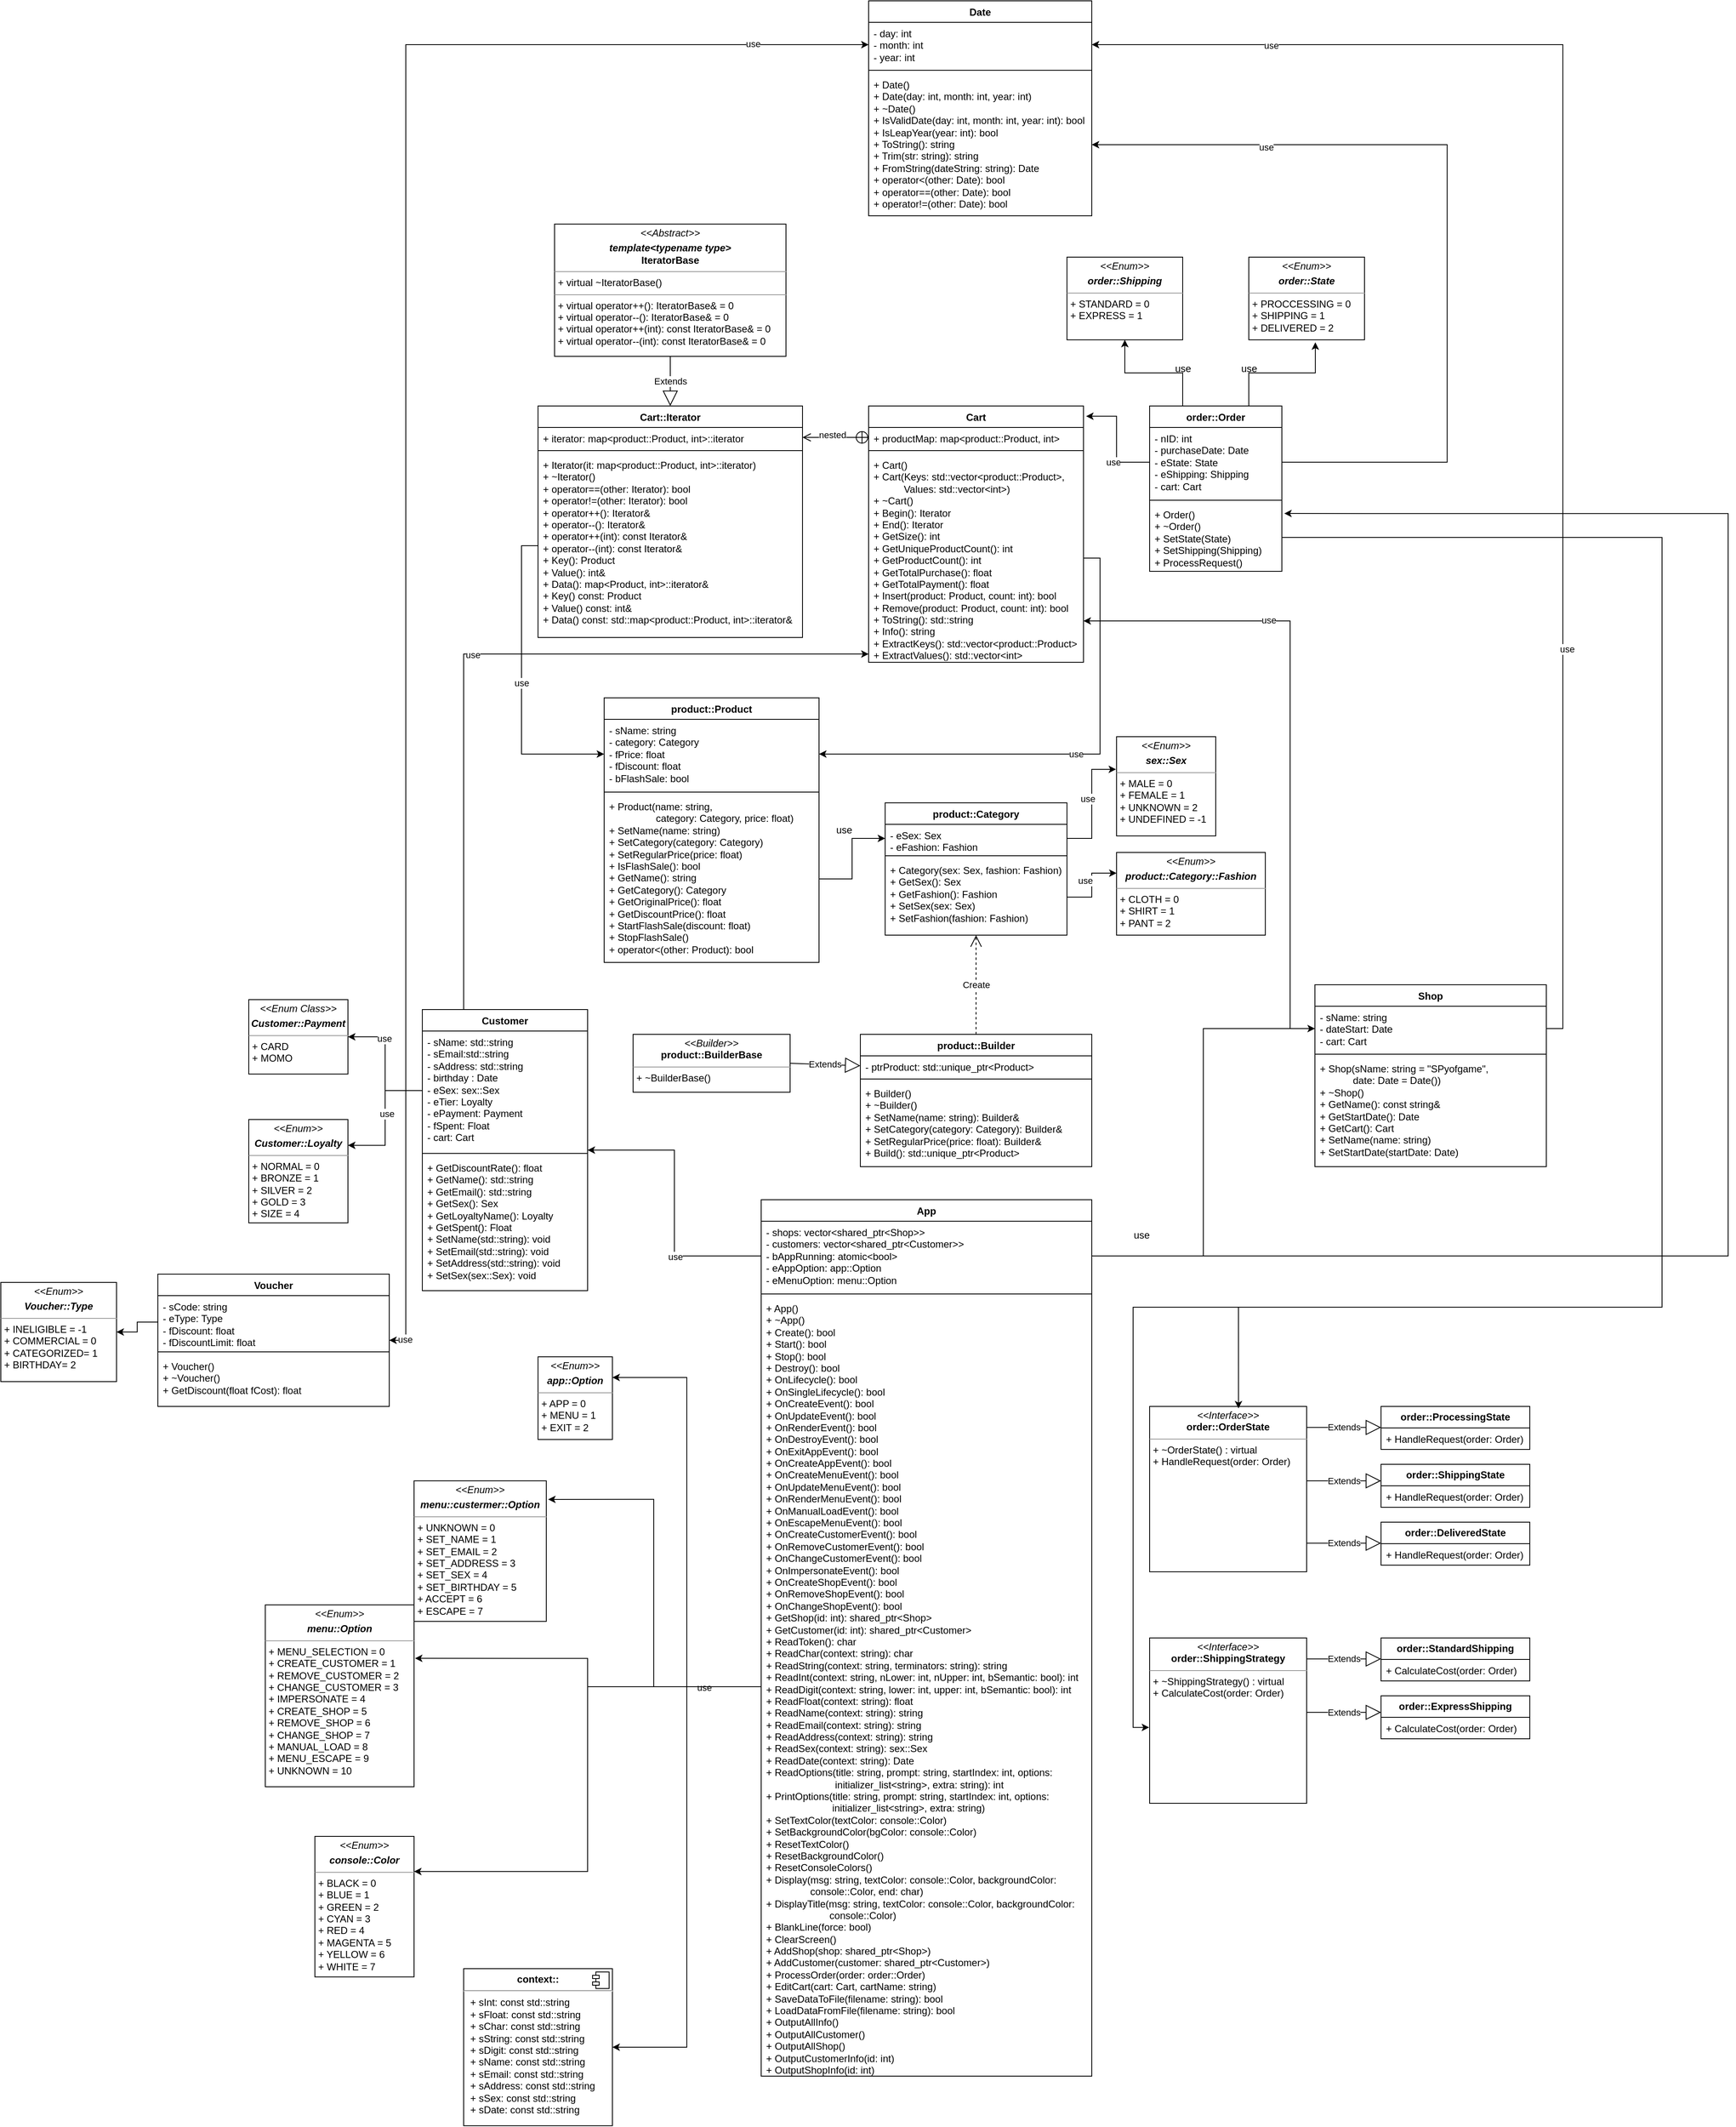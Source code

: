 <mxfile version="22.1.11" type="github">
  <diagram id="C5RBs43oDa-KdzZeNtuy" name="Page-1">
    <mxGraphModel dx="3623" dy="2037" grid="1" gridSize="10" guides="1" tooltips="1" connect="1" arrows="1" fold="1" page="1" pageScale="1" pageWidth="827" pageHeight="1169" math="0" shadow="0">
      <root>
        <mxCell id="WIyWlLk6GJQsqaUBKTNV-0" />
        <mxCell id="WIyWlLk6GJQsqaUBKTNV-1" parent="WIyWlLk6GJQsqaUBKTNV-0" />
        <mxCell id="JjHGhvDLRK-lfU1Z1VzR-54" style="edgeStyle=orthogonalEdgeStyle;rounded=0;orthogonalLoop=1;jettySize=auto;html=1;exitX=0.25;exitY=0;exitDx=0;exitDy=0;entryX=0.5;entryY=1;entryDx=0;entryDy=0;" edge="1" parent="WIyWlLk6GJQsqaUBKTNV-1" source="JjHGhvDLRK-lfU1Z1VzR-0" target="JjHGhvDLRK-lfU1Z1VzR-41">
          <mxGeometry relative="1" as="geometry" />
        </mxCell>
        <mxCell id="JjHGhvDLRK-lfU1Z1VzR-0" value="order::Order" style="swimlane;fontStyle=1;align=center;verticalAlign=top;childLayout=stackLayout;horizontal=1;startSize=26;horizontalStack=0;resizeParent=1;resizeParentMax=0;resizeLast=0;collapsible=1;marginBottom=0;whiteSpace=wrap;html=1;" vertex="1" parent="WIyWlLk6GJQsqaUBKTNV-1">
          <mxGeometry x="40" y="40" width="160" height="200" as="geometry" />
        </mxCell>
        <mxCell id="JjHGhvDLRK-lfU1Z1VzR-1" value="- nID: int&lt;br&gt;- purchaseDate: Date&lt;br&gt;- eState: State&lt;br&gt;- eShipping: Shipping&lt;br&gt;- cart: Cart" style="text;strokeColor=none;fillColor=none;align=left;verticalAlign=top;spacingLeft=4;spacingRight=4;overflow=hidden;rotatable=0;points=[[0,0.5],[1,0.5]];portConstraint=eastwest;whiteSpace=wrap;html=1;" vertex="1" parent="JjHGhvDLRK-lfU1Z1VzR-0">
          <mxGeometry y="26" width="160" height="84" as="geometry" />
        </mxCell>
        <mxCell id="JjHGhvDLRK-lfU1Z1VzR-2" value="" style="line;strokeWidth=1;fillColor=none;align=left;verticalAlign=middle;spacingTop=-1;spacingLeft=3;spacingRight=3;rotatable=0;labelPosition=right;points=[];portConstraint=eastwest;strokeColor=inherit;" vertex="1" parent="JjHGhvDLRK-lfU1Z1VzR-0">
          <mxGeometry y="110" width="160" height="8" as="geometry" />
        </mxCell>
        <mxCell id="JjHGhvDLRK-lfU1Z1VzR-3" value="+ Order()         &lt;br&gt;&lt;span style=&quot;&quot;&gt;+ ~Order()        &lt;/span&gt;&lt;br&gt;&lt;span style=&quot;&quot;&gt;+ SetState(&lt;/span&gt;&lt;span style=&quot;&quot;&gt;State)&lt;br&gt;&lt;/span&gt;&lt;span style=&quot;&quot;&gt;+ SetShipping(&lt;/span&gt;&lt;span style=&quot;&quot;&gt;Shipping)       &lt;/span&gt;&lt;br&gt;&lt;span style=&quot;&quot;&gt;+ ProcessRequest()&lt;/span&gt;" style="text;strokeColor=none;fillColor=none;align=left;verticalAlign=top;spacingLeft=4;spacingRight=4;overflow=hidden;rotatable=0;points=[[0,0.5],[1,0.5]];portConstraint=eastwest;whiteSpace=wrap;html=1;" vertex="1" parent="JjHGhvDLRK-lfU1Z1VzR-0">
          <mxGeometry y="118" width="160" height="82" as="geometry" />
        </mxCell>
        <mxCell id="JjHGhvDLRK-lfU1Z1VzR-143" style="edgeStyle=orthogonalEdgeStyle;rounded=0;orthogonalLoop=1;jettySize=auto;html=1;exitX=0.25;exitY=0;exitDx=0;exitDy=0;" edge="1" parent="WIyWlLk6GJQsqaUBKTNV-1" source="JjHGhvDLRK-lfU1Z1VzR-4" target="JjHGhvDLRK-lfU1Z1VzR-27">
          <mxGeometry relative="1" as="geometry">
            <Array as="points">
              <mxPoint x="-790" y="340" />
            </Array>
          </mxGeometry>
        </mxCell>
        <mxCell id="JjHGhvDLRK-lfU1Z1VzR-144" value="use" style="edgeLabel;html=1;align=center;verticalAlign=middle;resizable=0;points=[];" vertex="1" connectable="0" parent="JjHGhvDLRK-lfU1Z1VzR-143">
          <mxGeometry x="-0.045" y="-1" relative="1" as="geometry">
            <mxPoint x="1" as="offset" />
          </mxGeometry>
        </mxCell>
        <mxCell id="JjHGhvDLRK-lfU1Z1VzR-4" value="Customer" style="swimlane;fontStyle=1;align=center;verticalAlign=top;childLayout=stackLayout;horizontal=1;startSize=26;horizontalStack=0;resizeParent=1;resizeParentMax=0;resizeLast=0;collapsible=1;marginBottom=0;whiteSpace=wrap;html=1;" vertex="1" parent="WIyWlLk6GJQsqaUBKTNV-1">
          <mxGeometry x="-840" y="770" width="200" height="340" as="geometry" />
        </mxCell>
        <mxCell id="JjHGhvDLRK-lfU1Z1VzR-5" value="- sName: std::string&lt;br&gt;- sEmail:std::string&lt;br&gt;- sAddress: std::string&lt;br&gt;- birthday : Date&lt;br&gt;- eSex: sex::Sex&lt;br&gt;- eTier: Loyalty&lt;br&gt;- ePayment: Payment&lt;br&gt;- fSpent: Float&lt;br&gt;- cart: Cart" style="text;strokeColor=none;fillColor=none;align=left;verticalAlign=top;spacingLeft=4;spacingRight=4;overflow=hidden;rotatable=0;points=[[0,0.5],[1,0.5]];portConstraint=eastwest;whiteSpace=wrap;html=1;" vertex="1" parent="JjHGhvDLRK-lfU1Z1VzR-4">
          <mxGeometry y="26" width="200" height="144" as="geometry" />
        </mxCell>
        <mxCell id="JjHGhvDLRK-lfU1Z1VzR-6" value="" style="line;strokeWidth=1;fillColor=none;align=left;verticalAlign=middle;spacingTop=-1;spacingLeft=3;spacingRight=3;rotatable=0;labelPosition=right;points=[];portConstraint=eastwest;strokeColor=inherit;" vertex="1" parent="JjHGhvDLRK-lfU1Z1VzR-4">
          <mxGeometry y="170" width="200" height="8" as="geometry" />
        </mxCell>
        <mxCell id="JjHGhvDLRK-lfU1Z1VzR-7" value="+ GetDiscountRate(): float&lt;br&gt;+ GetName(): std::string&lt;br&gt;+ GetEmail(): std::string&lt;br&gt;+ GetSex(): Sex&lt;br&gt;+ GetLoyaltyName(): Loyalty&lt;br&gt;+ GetSpent(): Float&lt;br&gt;+ SetName(std::string): void&lt;br&gt;+ SetEmail(std::string): void&lt;br&gt;+ SetAddress(std::string): void&lt;br&gt;+ SetSex(sex::Sex): void&lt;br&gt;" style="text;strokeColor=none;fillColor=none;align=left;verticalAlign=top;spacingLeft=4;spacingRight=4;overflow=hidden;rotatable=0;points=[[0,0.5],[1,0.5]];portConstraint=eastwest;whiteSpace=wrap;html=1;" vertex="1" parent="JjHGhvDLRK-lfU1Z1VzR-4">
          <mxGeometry y="178" width="200" height="162" as="geometry" />
        </mxCell>
        <mxCell id="JjHGhvDLRK-lfU1Z1VzR-8" value="App" style="swimlane;fontStyle=1;align=center;verticalAlign=top;childLayout=stackLayout;horizontal=1;startSize=26;horizontalStack=0;resizeParent=1;resizeParentMax=0;resizeLast=0;collapsible=1;marginBottom=0;whiteSpace=wrap;html=1;" vertex="1" parent="WIyWlLk6GJQsqaUBKTNV-1">
          <mxGeometry x="-430" y="1000" width="400" height="1060" as="geometry" />
        </mxCell>
        <mxCell id="JjHGhvDLRK-lfU1Z1VzR-9" value="- shops: vector&amp;lt;shared_ptr&amp;lt;Shop&amp;gt;&amp;gt;               &lt;br&gt;&lt;span style=&quot;&quot;&gt;- customers: vector&amp;lt;shared_ptr&amp;lt;Customer&amp;gt;&amp;gt;       &lt;/span&gt;&lt;br&gt;&lt;span style=&quot;&quot;&gt;- bAppRunning: atomic&amp;lt;bool&amp;gt;                     &lt;/span&gt;&lt;br&gt;&lt;span style=&quot;&quot;&gt;- eAppOption: app::Option                       &lt;/span&gt;&lt;br&gt;&lt;span style=&quot;&quot;&gt;- eMenuOption: menu::Option                     &lt;/span&gt;" style="text;strokeColor=none;fillColor=none;align=left;verticalAlign=top;spacingLeft=4;spacingRight=4;overflow=hidden;rotatable=0;points=[[0,0.5],[1,0.5]];portConstraint=eastwest;whiteSpace=wrap;html=1;" vertex="1" parent="JjHGhvDLRK-lfU1Z1VzR-8">
          <mxGeometry y="26" width="400" height="84" as="geometry" />
        </mxCell>
        <mxCell id="JjHGhvDLRK-lfU1Z1VzR-10" value="" style="line;strokeWidth=1;fillColor=none;align=left;verticalAlign=middle;spacingTop=-1;spacingLeft=3;spacingRight=3;rotatable=0;labelPosition=right;points=[];portConstraint=eastwest;strokeColor=inherit;" vertex="1" parent="JjHGhvDLRK-lfU1Z1VzR-8">
          <mxGeometry y="110" width="400" height="8" as="geometry" />
        </mxCell>
        <mxCell id="JjHGhvDLRK-lfU1Z1VzR-11" value="+ App()                                         &lt;br&gt;&lt;span style=&quot;&quot;&gt;+ ~App()                                        &lt;/span&gt;&lt;br&gt;&lt;span style=&quot;&quot;&gt;+ Create(): bool                                &lt;/span&gt;&lt;br&gt;&lt;span style=&quot;&quot;&gt;+ Start(): bool                                 &lt;/span&gt;&lt;br&gt;&lt;span style=&quot;&quot;&gt;+ Stop(): bool                                  &lt;/span&gt;&lt;br&gt;&lt;span style=&quot;&quot;&gt;+ Destroy(): bool                               &lt;/span&gt;&lt;br&gt;&lt;span style=&quot;&quot;&gt;+ OnLifecycle(): bool                           &lt;/span&gt;&lt;br&gt;&lt;span style=&quot;&quot;&gt;+ OnSingleLifecycle(): bool                     &lt;/span&gt;&lt;br&gt;&lt;span style=&quot;&quot;&gt;+ OnCreateEvent(): bool                         &lt;/span&gt;&lt;br&gt;&lt;span style=&quot;&quot;&gt;+ OnUpdateEvent(): bool                         &lt;/span&gt;&lt;br&gt;&lt;span style=&quot;&quot;&gt;+ OnRenderEvent(): bool                         &lt;/span&gt;&lt;br&gt;&lt;span style=&quot;&quot;&gt;+ OnDestroyEvent(): bool                        &lt;/span&gt;&lt;br&gt;&lt;span style=&quot;&quot;&gt;+ OnExitAppEvent(): bool                        &lt;/span&gt;&lt;br&gt;&lt;span style=&quot;&quot;&gt;+ OnCreateAppEvent(): bool                      &lt;/span&gt;&lt;br&gt;&lt;span style=&quot;&quot;&gt;+ OnCreateMenuEvent(): bool                     &lt;/span&gt;&lt;br&gt;&lt;span style=&quot;&quot;&gt;+ OnUpdateMenuEvent(): bool                     &lt;/span&gt;&lt;br&gt;&lt;span style=&quot;&quot;&gt;+ OnRenderMenuEvent(): bool                     &lt;/span&gt;&lt;br&gt;&lt;span style=&quot;&quot;&gt;+ OnManualLoadEvent(): bool                     &lt;/span&gt;&lt;br&gt;&lt;span style=&quot;&quot;&gt;+ OnEscapeMenuEvent(): bool                     &lt;/span&gt;&lt;br&gt;&lt;span style=&quot;&quot;&gt;+ OnCreateCustomerEvent(): bool                 &lt;/span&gt;&lt;br&gt;&lt;span style=&quot;&quot;&gt;+ OnRemoveCustomerEvent(): bool                &lt;/span&gt;&lt;br&gt;&lt;span style=&quot;&quot;&gt;+ OnChangeCustomerEvent(): bool                &lt;/span&gt;&lt;br&gt;&lt;span style=&quot;&quot;&gt;+ OnImpersonateEvent(): bool                    &lt;/span&gt;&lt;br&gt;&lt;span style=&quot;&quot;&gt;+ OnCreateShopEvent(): bool                     &lt;/span&gt;&lt;br&gt;&lt;span style=&quot;&quot;&gt;+ OnRemoveShopEvent(): bool                     &lt;/span&gt;&lt;br&gt;&lt;span style=&quot;&quot;&gt;+ OnChangeShopEvent(): bool                     &lt;/span&gt;&lt;br&gt;&lt;span style=&quot;&quot;&gt;+ GetShop(id: int): shared_ptr&amp;lt;Shop&amp;gt;            &lt;/span&gt;&lt;br&gt;&lt;span style=&quot;&quot;&gt;+ GetCustomer(id: int): shared_ptr&amp;lt;Customer&amp;gt;    &lt;/span&gt;&lt;br&gt;&lt;span style=&quot;&quot;&gt;+ ReadToken(): char                             &lt;/span&gt;&lt;br&gt;&lt;span style=&quot;&quot;&gt;+ ReadChar(context: string): char               &lt;/span&gt;&lt;br&gt;&lt;span style=&quot;&quot;&gt;+ ReadString(context: string, terminators: string): string &lt;/span&gt;&lt;br&gt;&lt;span style=&quot;&quot;&gt;+ ReadInt(context: string, nLower: int, nUpper: int, bSemantic: bool): int &lt;/span&gt;&lt;br&gt;&lt;span style=&quot;&quot;&gt;+ ReadDigit(context: string, lower: int, upper: int, bSemantic: bool): int &lt;/span&gt;&lt;br&gt;&lt;span style=&quot;&quot;&gt;+ ReadFloat(context: string): float             &lt;/span&gt;&lt;br&gt;&lt;span style=&quot;&quot;&gt;+ ReadName(context: string): string             &lt;/span&gt;&lt;br&gt;&lt;span style=&quot;&quot;&gt;+ ReadEmail(context: string): string            &lt;/span&gt;&lt;br&gt;&lt;span style=&quot;&quot;&gt;+ ReadAddress(context: string): string          &lt;/span&gt;&lt;br&gt;&lt;span style=&quot;&quot;&gt;+ ReadSex(context: string): sex::Sex            &lt;/span&gt;&lt;br&gt;&lt;span style=&quot;&quot;&gt;+ ReadDate(context: string): Date               &lt;/span&gt;&lt;br&gt;&lt;span style=&quot;&quot;&gt;+ ReadOptions(title: string, prompt: string, startIndex: int, options:&amp;nbsp; &amp;nbsp; &amp;nbsp; &amp;nbsp; &amp;nbsp; &amp;nbsp; &amp;nbsp; &amp;nbsp; &amp;nbsp; &amp;nbsp; &amp;nbsp; &amp;nbsp; &amp;nbsp; &amp;nbsp; &amp;nbsp; &amp;nbsp; &amp;nbsp; &amp;nbsp; &amp;nbsp; &amp;nbsp;initializer_list&amp;lt;string&amp;gt;, extra: string): int &lt;/span&gt;&lt;br&gt;&lt;span style=&quot;&quot;&gt;+ PrintOptions(title: string, prompt: string, startIndex: int, options: &lt;br&gt;&amp;nbsp; &amp;nbsp; &amp;nbsp; &amp;nbsp; &amp;nbsp; &amp;nbsp; &amp;nbsp; &amp;nbsp; &amp;nbsp; &amp;nbsp; &amp;nbsp; &amp;nbsp; initializer_list&amp;lt;string&amp;gt;, extra: string) &lt;/span&gt;&lt;br&gt;&lt;span style=&quot;&quot;&gt;+ SetTextColor(textColor: console::Color)       &lt;/span&gt;&lt;br&gt;&lt;span style=&quot;&quot;&gt;+ SetBackgroundColor(bgColor: console::Color)   &lt;/span&gt;&lt;br&gt;&lt;span style=&quot;&quot;&gt;+ ResetTextColor()                              &lt;/span&gt;&lt;br&gt;&lt;span style=&quot;&quot;&gt;+ ResetBackgroundColor()                        &lt;/span&gt;&lt;br&gt;&lt;span style=&quot;&quot;&gt;+ ResetConsoleColors()                          &lt;/span&gt;&lt;br&gt;&lt;span style=&quot;&quot;&gt;+ Display(msg: string, textColor: console::Color, backgroundColor: &lt;br&gt;&amp;nbsp; &amp;nbsp; &amp;nbsp; &amp;nbsp; &amp;nbsp; &amp;nbsp; &amp;nbsp; &amp;nbsp; console::Color, end: char) &lt;/span&gt;&lt;br&gt;&lt;span style=&quot;&quot;&gt;+ DisplayTitle(msg: string, textColor: console::Color, backgroundColor: &lt;br&gt;&amp;nbsp; &amp;nbsp; &amp;nbsp; &amp;nbsp; &amp;nbsp; &amp;nbsp; &amp;nbsp; &amp;nbsp; &amp;nbsp; &amp;nbsp; &amp;nbsp; &amp;nbsp;console::Color) &lt;/span&gt;&lt;br&gt;&lt;span style=&quot;&quot;&gt;+ BlankLine(force: bool)                        &lt;/span&gt;&lt;br&gt;&lt;span style=&quot;&quot;&gt;+ ClearScreen()                                 &lt;/span&gt;&lt;br&gt;&lt;span style=&quot;&quot;&gt;+ AddShop(shop: shared_ptr&amp;lt;Shop&amp;gt;)               &lt;/span&gt;&lt;br&gt;&lt;span style=&quot;&quot;&gt;+ AddCustomer(customer: shared_ptr&amp;lt;Customer&amp;gt;)   &lt;/span&gt;&lt;br&gt;&lt;span style=&quot;&quot;&gt;+ ProcessOrder(order: order::Order)             &lt;/span&gt;&lt;br&gt;&lt;span style=&quot;&quot;&gt;+ EditCart(cart: Cart, cartName: string)        &lt;/span&gt;&lt;br&gt;&lt;span style=&quot;&quot;&gt;+ SaveDataToFile(filename: string): bool        &lt;/span&gt;&lt;br&gt;&lt;span style=&quot;&quot;&gt;+ LoadDataFromFile(filename: string): bool      &lt;/span&gt;&lt;br&gt;&lt;span style=&quot;&quot;&gt;+ OutputAllInfo()                               &lt;/span&gt;&lt;br&gt;&lt;span style=&quot;&quot;&gt;+ OutputAllCustomer()                           &lt;/span&gt;&lt;br&gt;&lt;span style=&quot;&quot;&gt;+ OutputAllShop()                               &lt;/span&gt;&lt;br&gt;&lt;span style=&quot;&quot;&gt;+ OutputCustomerInfo(id: int)                   &lt;/span&gt;&lt;br&gt;&lt;span style=&quot;&quot;&gt;+ OutputShopInfo(id: int)                       &lt;/span&gt;" style="text;strokeColor=none;fillColor=none;align=left;verticalAlign=top;spacingLeft=4;spacingRight=4;overflow=hidden;rotatable=0;points=[[0,0.5],[1,0.5]];portConstraint=eastwest;whiteSpace=wrap;html=1;" vertex="1" parent="JjHGhvDLRK-lfU1Z1VzR-8">
          <mxGeometry y="118" width="400" height="942" as="geometry" />
        </mxCell>
        <mxCell id="JjHGhvDLRK-lfU1Z1VzR-17" value="&lt;p style=&quot;margin:0px;margin-top:4px;text-align:center;&quot;&gt;&lt;i&gt;&amp;lt;&amp;lt;Abstract&amp;gt;&amp;gt;&lt;/i&gt;&lt;/p&gt;&lt;p style=&quot;margin:0px;margin-top:4px;text-align:center;&quot;&gt;&lt;i&gt;&lt;b&gt;template&amp;lt;typename type&amp;gt;&lt;/b&gt;&lt;br&gt;&lt;/i&gt;&lt;b&gt;IteratorBase&lt;/b&gt;&lt;/p&gt;&lt;hr size=&quot;1&quot;&gt;&lt;p style=&quot;margin:0px;margin-left:4px;&quot;&gt;+ virtual ~IteratorBase()&lt;/p&gt;&lt;hr size=&quot;1&quot;&gt;&lt;p style=&quot;margin:0px;margin-left:4px;&quot;&gt;+ virtual operator++(): IteratorBase&amp;amp; = 0 &lt;br&gt;&lt;span style=&quot;&quot;&gt;+ virtual operator--(): IteratorBase&amp;amp; = 0 &lt;/span&gt;&lt;br&gt;&lt;span style=&quot;&quot;&gt;+ virtual operator++(int): const IteratorBase&amp;amp; = 0 &lt;/span&gt;&lt;br&gt;&lt;span style=&quot;&quot;&gt;+ virtual operator--(int): const IteratorBase&amp;amp; = 0 &lt;/span&gt;&lt;br&gt;&lt;/p&gt;" style="verticalAlign=top;align=left;overflow=fill;fontSize=12;fontFamily=Helvetica;html=1;whiteSpace=wrap;" vertex="1" parent="WIyWlLk6GJQsqaUBKTNV-1">
          <mxGeometry x="-680" y="-180" width="280" height="160" as="geometry" />
        </mxCell>
        <mxCell id="JjHGhvDLRK-lfU1Z1VzR-19" value="Extends" style="endArrow=block;endSize=16;endFill=0;html=1;rounded=0;exitX=0.5;exitY=1;exitDx=0;exitDy=0;entryX=0.5;entryY=0;entryDx=0;entryDy=0;" edge="1" parent="WIyWlLk6GJQsqaUBKTNV-1" source="JjHGhvDLRK-lfU1Z1VzR-17" target="JjHGhvDLRK-lfU1Z1VzR-20">
          <mxGeometry width="160" relative="1" as="geometry">
            <mxPoint x="160" y="700" as="sourcePoint" />
            <mxPoint x="180" y="730" as="targetPoint" />
          </mxGeometry>
        </mxCell>
        <mxCell id="JjHGhvDLRK-lfU1Z1VzR-20" value="Cart::Iterator" style="swimlane;fontStyle=1;align=center;verticalAlign=top;childLayout=stackLayout;horizontal=1;startSize=26;horizontalStack=0;resizeParent=1;resizeParentMax=0;resizeLast=0;collapsible=1;marginBottom=0;whiteSpace=wrap;html=1;" vertex="1" parent="WIyWlLk6GJQsqaUBKTNV-1">
          <mxGeometry x="-700" y="40" width="320" height="280" as="geometry" />
        </mxCell>
        <mxCell id="JjHGhvDLRK-lfU1Z1VzR-21" value="+ iterator: map&amp;lt;product::Product, int&amp;gt;::iterator" style="text;strokeColor=none;fillColor=none;align=left;verticalAlign=top;spacingLeft=4;spacingRight=4;overflow=hidden;rotatable=0;points=[[0,0.5],[1,0.5]];portConstraint=eastwest;whiteSpace=wrap;html=1;" vertex="1" parent="JjHGhvDLRK-lfU1Z1VzR-20">
          <mxGeometry y="26" width="320" height="24" as="geometry" />
        </mxCell>
        <mxCell id="JjHGhvDLRK-lfU1Z1VzR-22" value="" style="line;strokeWidth=1;fillColor=none;align=left;verticalAlign=middle;spacingTop=-1;spacingLeft=3;spacingRight=3;rotatable=0;labelPosition=right;points=[];portConstraint=eastwest;strokeColor=inherit;" vertex="1" parent="JjHGhvDLRK-lfU1Z1VzR-20">
          <mxGeometry y="50" width="320" height="8" as="geometry" />
        </mxCell>
        <mxCell id="JjHGhvDLRK-lfU1Z1VzR-23" value="+ Iterator(it: map&amp;lt;product::Product, int&amp;gt;::iterator)&lt;br&gt;&lt;span style=&quot;&quot;&gt;+ ~Iterator()&lt;/span&gt;&lt;br&gt;&lt;span style=&quot;&quot;&gt;+ operator==(other: Iterator): bool  &lt;/span&gt;&lt;br&gt;&lt;span style=&quot;&quot;&gt;+ operator!=(other: Iterator): bool  &lt;/span&gt;&lt;br&gt;&lt;span style=&quot;&quot;&gt;+ operator++(): Iterator&amp;amp;&lt;/span&gt;&lt;br&gt;&lt;span style=&quot;&quot;&gt;+ operator--(): Iterator&amp;amp;&lt;/span&gt;&lt;br&gt;&lt;span style=&quot;&quot;&gt;+ operator++(int): const Iterator&amp;amp;&lt;/span&gt;&lt;br&gt;&lt;span style=&quot;&quot;&gt;+ operator--(int): const Iterator&amp;amp;&lt;/span&gt;&lt;br&gt;&lt;span style=&quot;&quot;&gt;+ Key(): Product&lt;/span&gt;&lt;br&gt;&lt;span style=&quot;&quot;&gt;+ Value(): int&amp;amp;&lt;/span&gt;&lt;br&gt;&lt;span style=&quot;&quot;&gt;+ Data(): map&amp;lt;Product, int&amp;gt;::iterator&amp;amp;&lt;/span&gt;&lt;br&gt;&lt;span style=&quot;&quot;&gt;+ Key() const: Product&lt;/span&gt;&lt;br&gt;&lt;span style=&quot;&quot;&gt;+ Value() const: int&amp;amp;&lt;/span&gt;&lt;br&gt;&lt;span style=&quot;&quot;&gt;+ Data() const: std::map&amp;lt;product::Product, int&amp;gt;::iterator&amp;amp;&lt;/span&gt;" style="text;strokeColor=none;fillColor=none;align=left;verticalAlign=top;spacingLeft=4;spacingRight=4;overflow=hidden;rotatable=0;points=[[0,0.5],[1,0.5]];portConstraint=eastwest;whiteSpace=wrap;html=1;" vertex="1" parent="JjHGhvDLRK-lfU1Z1VzR-20">
          <mxGeometry y="58" width="320" height="222" as="geometry" />
        </mxCell>
        <mxCell id="JjHGhvDLRK-lfU1Z1VzR-24" value="Cart" style="swimlane;fontStyle=1;align=center;verticalAlign=top;childLayout=stackLayout;horizontal=1;startSize=26;horizontalStack=0;resizeParent=1;resizeParentMax=0;resizeLast=0;collapsible=1;marginBottom=0;whiteSpace=wrap;html=1;" vertex="1" parent="WIyWlLk6GJQsqaUBKTNV-1">
          <mxGeometry x="-300" y="40" width="260" height="310" as="geometry" />
        </mxCell>
        <mxCell id="JjHGhvDLRK-lfU1Z1VzR-25" value="+ productMap: map&amp;lt;product::Product, int&amp;gt;" style="text;strokeColor=none;fillColor=none;align=left;verticalAlign=top;spacingLeft=4;spacingRight=4;overflow=hidden;rotatable=0;points=[[0,0.5],[1,0.5]];portConstraint=eastwest;whiteSpace=wrap;html=1;" vertex="1" parent="JjHGhvDLRK-lfU1Z1VzR-24">
          <mxGeometry y="26" width="260" height="24" as="geometry" />
        </mxCell>
        <mxCell id="JjHGhvDLRK-lfU1Z1VzR-26" value="" style="line;strokeWidth=1;fillColor=none;align=left;verticalAlign=middle;spacingTop=-1;spacingLeft=3;spacingRight=3;rotatable=0;labelPosition=right;points=[];portConstraint=eastwest;strokeColor=inherit;" vertex="1" parent="JjHGhvDLRK-lfU1Z1VzR-24">
          <mxGeometry y="50" width="260" height="8" as="geometry" />
        </mxCell>
        <mxCell id="JjHGhvDLRK-lfU1Z1VzR-27" value="+ Cart()&lt;br&gt;&lt;span style=&quot;&quot;&gt;+ Cart(Keys: std::vector&amp;lt;product::Product&amp;gt;, &lt;br&gt;&amp;nbsp; &amp;nbsp; &amp;nbsp; &amp;nbsp; &amp;nbsp; &amp;nbsp;Values: std::vector&amp;lt;int&amp;gt;)&lt;/span&gt;&lt;br&gt;&lt;span style=&quot;&quot;&gt;+ ~Cart()&lt;/span&gt;&lt;br&gt;&lt;span style=&quot;&quot;&gt;+ Begin(): Iterator&lt;/span&gt;&lt;br&gt;&lt;span style=&quot;&quot;&gt;+ End(): Iterator&lt;/span&gt;&lt;br&gt;&lt;span style=&quot;&quot;&gt;+ GetSize(): int&lt;/span&gt;&lt;br&gt;&lt;span style=&quot;&quot;&gt;+ GetUniqueProductCount(): int&lt;/span&gt;&lt;br&gt;&lt;span style=&quot;&quot;&gt;+ GetProductCount(): int&lt;/span&gt;&lt;br&gt;&lt;span style=&quot;&quot;&gt;+ GetTotalPurchase(): float&lt;/span&gt;&lt;br&gt;&lt;span style=&quot;&quot;&gt;+ GetTotalPayment(): float&lt;/span&gt;&lt;br&gt;&lt;span style=&quot;&quot;&gt;+ Insert(product: Product, count: int): bool&lt;/span&gt;&lt;br&gt;&lt;span style=&quot;&quot;&gt;+ Remove(product: Product, count: int): bool&lt;/span&gt;&lt;br&gt;&lt;span style=&quot;&quot;&gt;+ ToString(): std::string&lt;/span&gt;&lt;br&gt;&lt;span style=&quot;&quot;&gt;+ Info(): string&lt;/span&gt;&lt;br&gt;&lt;span style=&quot;&quot;&gt;+ ExtractKeys(): std::vector&amp;lt;product::Product&amp;gt;&lt;/span&gt;&lt;br&gt;&lt;span style=&quot;&quot;&gt;+ ExtractValues(): std::vector&amp;lt;int&amp;gt;&lt;/span&gt;" style="text;strokeColor=none;fillColor=none;align=left;verticalAlign=top;spacingLeft=4;spacingRight=4;overflow=hidden;rotatable=0;points=[[0,0.5],[1,0.5]];portConstraint=eastwest;whiteSpace=wrap;html=1;" vertex="1" parent="JjHGhvDLRK-lfU1Z1VzR-24">
          <mxGeometry y="58" width="260" height="252" as="geometry" />
        </mxCell>
        <mxCell id="JjHGhvDLRK-lfU1Z1VzR-33" value="&lt;p style=&quot;margin:0px;margin-top:4px;text-align:center;&quot;&gt;&lt;i&gt;&amp;lt;&amp;lt;Enum&amp;gt;&amp;gt;&lt;/i&gt;&lt;/p&gt;&lt;p style=&quot;margin:0px;margin-top:4px;text-align:center;&quot;&gt;&lt;b&gt;&lt;i&gt;product::Category::Fashion&lt;/i&gt;&lt;/b&gt;&lt;/p&gt;&lt;hr size=&quot;1&quot;&gt;&lt;p style=&quot;margin:0px;margin-left:4px;&quot;&gt;+ CLOTH = 0&lt;br&gt;&lt;span style=&quot;&quot;&gt;+ SHIRT = 1&lt;/span&gt;&lt;br&gt;&lt;span style=&quot;&quot;&gt;+ PANT = 2&lt;/span&gt;&lt;br&gt;&lt;/p&gt;" style="verticalAlign=top;align=left;overflow=fill;fontSize=12;fontFamily=Helvetica;html=1;whiteSpace=wrap;" vertex="1" parent="WIyWlLk6GJQsqaUBKTNV-1">
          <mxGeometry y="580" width="180" height="100" as="geometry" />
        </mxCell>
        <mxCell id="JjHGhvDLRK-lfU1Z1VzR-34" value="&lt;p style=&quot;margin:0px;margin-top:4px;text-align:center;&quot;&gt;&lt;i&gt;&amp;lt;&amp;lt;Enum&amp;gt;&amp;gt;&lt;/i&gt;&lt;/p&gt;&lt;p style=&quot;margin:0px;margin-top:4px;text-align:center;&quot;&gt;&lt;b&gt;&lt;i&gt;console::Color&lt;/i&gt;&lt;/b&gt;&lt;/p&gt;&lt;hr size=&quot;1&quot;&gt;&lt;p style=&quot;margin:0px;margin-left:4px;&quot;&gt;+ BLACK = 0&lt;/p&gt;&lt;p style=&quot;margin:0px;margin-left:4px;&quot;&gt;+ BLUE = 1&lt;/p&gt;&lt;p style=&quot;margin:0px;margin-left:4px;&quot;&gt;+ GREEN = 2&lt;/p&gt;&lt;p style=&quot;margin:0px;margin-left:4px;&quot;&gt;+ CYAN = 3&lt;/p&gt;&lt;p style=&quot;margin:0px;margin-left:4px;&quot;&gt;+ RED = 4&lt;/p&gt;&lt;p style=&quot;margin:0px;margin-left:4px;&quot;&gt;+ MAGENTA = 5&lt;/p&gt;&lt;p style=&quot;margin:0px;margin-left:4px;&quot;&gt;+ YELLOW = 6&lt;/p&gt;&lt;p style=&quot;margin:0px;margin-left:4px;&quot;&gt;+ WHITE = 7&lt;br&gt;&lt;/p&gt;" style="verticalAlign=top;align=left;overflow=fill;fontSize=12;fontFamily=Helvetica;html=1;whiteSpace=wrap;" vertex="1" parent="WIyWlLk6GJQsqaUBKTNV-1">
          <mxGeometry x="-970" y="1770" width="120" height="170" as="geometry" />
        </mxCell>
        <mxCell id="JjHGhvDLRK-lfU1Z1VzR-35" value="&lt;p style=&quot;margin:0px;margin-top:4px;text-align:center;&quot;&gt;&lt;i&gt;&amp;lt;&amp;lt;Enum&amp;gt;&amp;gt;&lt;/i&gt;&lt;/p&gt;&lt;p style=&quot;margin:0px;margin-top:4px;text-align:center;&quot;&gt;&lt;b&gt;&lt;i&gt;app::Option&lt;/i&gt;&lt;/b&gt;&lt;/p&gt;&lt;hr size=&quot;1&quot;&gt;&lt;p style=&quot;margin:0px;margin-left:4px;&quot;&gt;+ APP = 0&lt;/p&gt;&lt;p style=&quot;margin:0px;margin-left:4px;&quot;&gt;+ MENU = 1&lt;/p&gt;&lt;p style=&quot;margin:0px;margin-left:4px;&quot;&gt;+ EXIT = 2&lt;/p&gt;" style="verticalAlign=top;align=left;overflow=fill;fontSize=12;fontFamily=Helvetica;html=1;whiteSpace=wrap;" vertex="1" parent="WIyWlLk6GJQsqaUBKTNV-1">
          <mxGeometry x="-700" y="1190" width="90" height="100" as="geometry" />
        </mxCell>
        <mxCell id="JjHGhvDLRK-lfU1Z1VzR-36" value="&lt;p style=&quot;margin:0px;margin-top:4px;text-align:center;&quot;&gt;&lt;i&gt;&amp;lt;&amp;lt;Enum&amp;gt;&amp;gt;&lt;/i&gt;&lt;/p&gt;&lt;p style=&quot;margin:0px;margin-top:4px;text-align:center;&quot;&gt;&lt;b&gt;&lt;i&gt;menu::Option&lt;/i&gt;&lt;/b&gt;&lt;/p&gt;&lt;hr size=&quot;1&quot;&gt;&lt;p style=&quot;margin:0px;margin-left:4px;&quot;&gt;+ MENU_SELECTION = 0&lt;br&gt;&lt;span style=&quot;&quot;&gt;+ CREATE_CUSTOMER = 1&lt;/span&gt;&lt;br&gt;&lt;span style=&quot;&quot;&gt;+ REMOVE_CUSTOMER = 2&lt;/span&gt;&lt;br&gt;&lt;span style=&quot;&quot;&gt;+ CHANGE_CUSTOMER = 3&lt;/span&gt;&lt;br&gt;&lt;span style=&quot;&quot;&gt;+ IMPERSONATE = 4&lt;/span&gt;&lt;br&gt;&lt;span style=&quot;&quot;&gt;+ CREATE_SHOP = 5&lt;/span&gt;&lt;br&gt;&lt;span style=&quot;&quot;&gt;+ REMOVE_SHOP = 6&lt;/span&gt;&lt;br&gt;&lt;span style=&quot;&quot;&gt;+ CHANGE_SHOP = 7&lt;/span&gt;&lt;br&gt;&lt;span style=&quot;&quot;&gt;+ MANUAL_LOAD = 8&lt;/span&gt;&lt;br&gt;&lt;span style=&quot;&quot;&gt;+ MENU_ESCAPE = 9&lt;/span&gt;&lt;br&gt;&lt;span style=&quot;&quot;&gt;+ UNKNOWN = 10&lt;/span&gt;&lt;br&gt;&lt;/p&gt;" style="verticalAlign=top;align=left;overflow=fill;fontSize=12;fontFamily=Helvetica;html=1;whiteSpace=wrap;" vertex="1" parent="WIyWlLk6GJQsqaUBKTNV-1">
          <mxGeometry x="-1030" y="1490" width="180" height="220" as="geometry" />
        </mxCell>
        <mxCell id="JjHGhvDLRK-lfU1Z1VzR-37" value="&lt;p style=&quot;margin:0px;margin-top:4px;text-align:center;&quot;&gt;&lt;i&gt;&amp;lt;&amp;lt;Enum&amp;gt;&amp;gt;&lt;/i&gt;&lt;/p&gt;&lt;p style=&quot;margin:0px;margin-top:4px;text-align:center;&quot;&gt;&lt;b&gt;&lt;i&gt;menu::custermer::Option&lt;/i&gt;&lt;/b&gt;&lt;/p&gt;&lt;hr size=&quot;1&quot;&gt;&lt;p style=&quot;margin:0px;margin-left:4px;&quot;&gt;+ UNKNOWN = 0&lt;br&gt;&lt;span style=&quot;&quot;&gt;+ SET_NAME = 1&lt;/span&gt;&lt;br&gt;&lt;span style=&quot;&quot;&gt;+ SET_EMAIL = 2&lt;/span&gt;&lt;br&gt;&lt;span style=&quot;&quot;&gt;+ SET_ADDRESS = 3&lt;/span&gt;&lt;br&gt;&lt;span style=&quot;&quot;&gt;+ SET_SEX = 4&lt;/span&gt;&lt;br&gt;&lt;span style=&quot;&quot;&gt;+ SET_BIRTHDAY = 5&lt;/span&gt;&lt;br&gt;&lt;span style=&quot;&quot;&gt;+ ACCEPT = 6&lt;/span&gt;&lt;br&gt;&lt;span style=&quot;&quot;&gt;+ ESCAPE = 7&lt;/span&gt;&lt;br&gt;&lt;/p&gt;" style="verticalAlign=top;align=left;overflow=fill;fontSize=12;fontFamily=Helvetica;html=1;whiteSpace=wrap;" vertex="1" parent="WIyWlLk6GJQsqaUBKTNV-1">
          <mxGeometry x="-850" y="1340" width="160" height="170" as="geometry" />
        </mxCell>
        <mxCell id="JjHGhvDLRK-lfU1Z1VzR-38" value="&lt;p style=&quot;margin:0px;margin-top:4px;text-align:center;&quot;&gt;&lt;i&gt;&amp;lt;&amp;lt;Enum&amp;gt;&amp;gt;&lt;/i&gt;&lt;/p&gt;&lt;p style=&quot;margin:0px;margin-top:4px;text-align:center;&quot;&gt;&lt;b&gt;&lt;i&gt;Customer::Loyalty&lt;/i&gt;&lt;/b&gt;&lt;/p&gt;&lt;hr size=&quot;1&quot;&gt;&lt;p style=&quot;margin:0px;margin-left:4px;&quot;&gt;+ NORMAL = 0&lt;br&gt;&lt;span style=&quot;&quot;&gt;+ BRONZE = 1&lt;/span&gt;&lt;br&gt;&lt;span style=&quot;&quot;&gt;+ SILVER = 2&lt;/span&gt;&lt;br&gt;&lt;span style=&quot;&quot;&gt;+ GOLD = 3&lt;/span&gt;&lt;br&gt;&lt;span style=&quot;&quot;&gt;+ SIZE = 4&lt;/span&gt;&lt;br&gt;&lt;/p&gt;" style="verticalAlign=top;align=left;overflow=fill;fontSize=12;fontFamily=Helvetica;html=1;whiteSpace=wrap;" vertex="1" parent="WIyWlLk6GJQsqaUBKTNV-1">
          <mxGeometry x="-1050" y="903" width="120" height="125" as="geometry" />
        </mxCell>
        <mxCell id="JjHGhvDLRK-lfU1Z1VzR-39" value="&lt;p style=&quot;margin:0px;margin-top:4px;text-align:center;&quot;&gt;&lt;i&gt;&amp;lt;&amp;lt;Enum Class&amp;gt;&amp;gt;&lt;/i&gt;&lt;/p&gt;&lt;p style=&quot;margin:0px;margin-top:4px;text-align:center;&quot;&gt;&lt;b&gt;&lt;i&gt;Customer::Payment&lt;/i&gt;&lt;/b&gt;&lt;/p&gt;&lt;hr size=&quot;1&quot;&gt;&lt;p style=&quot;margin:0px;margin-left:4px;&quot;&gt;+ CARD&lt;br&gt;&lt;span style=&quot;&quot;&gt;+ MOMO&lt;/span&gt;&lt;br&gt;&lt;/p&gt;" style="verticalAlign=top;align=left;overflow=fill;fontSize=12;fontFamily=Helvetica;html=1;whiteSpace=wrap;" vertex="1" parent="WIyWlLk6GJQsqaUBKTNV-1">
          <mxGeometry x="-1050" y="758" width="120" height="90" as="geometry" />
        </mxCell>
        <mxCell id="JjHGhvDLRK-lfU1Z1VzR-40" value="&lt;p style=&quot;margin:0px;margin-top:4px;text-align:center;&quot;&gt;&lt;i&gt;&amp;lt;&amp;lt;Enum&amp;gt;&amp;gt;&lt;/i&gt;&lt;/p&gt;&lt;p style=&quot;margin:0px;margin-top:4px;text-align:center;&quot;&gt;&lt;b&gt;&lt;i&gt;order::State&lt;/i&gt;&lt;/b&gt;&lt;/p&gt;&lt;hr size=&quot;1&quot;&gt;&lt;p style=&quot;margin:0px;margin-left:4px;&quot;&gt;+&amp;nbsp;PROCCESSING&amp;nbsp;&lt;span style=&quot;background-color: initial;&quot;&gt;= 0&lt;/span&gt;&lt;/p&gt;&lt;p style=&quot;margin:0px;margin-left:4px;&quot;&gt;+&amp;nbsp;SHIPPING&amp;nbsp;&lt;span style=&quot;background-color: initial;&quot;&gt;= 1&lt;/span&gt;&lt;/p&gt;&lt;p style=&quot;margin:0px;margin-left:4px;&quot;&gt;+&amp;nbsp;DELIVERED&amp;nbsp;&lt;span style=&quot;background-color: initial;&quot;&gt;= 2&lt;/span&gt;&lt;/p&gt;" style="verticalAlign=top;align=left;overflow=fill;fontSize=12;fontFamily=Helvetica;html=1;whiteSpace=wrap;" vertex="1" parent="WIyWlLk6GJQsqaUBKTNV-1">
          <mxGeometry x="160" y="-140" width="140" height="100" as="geometry" />
        </mxCell>
        <mxCell id="JjHGhvDLRK-lfU1Z1VzR-41" value="&lt;p style=&quot;margin:0px;margin-top:4px;text-align:center;&quot;&gt;&lt;i&gt;&amp;lt;&amp;lt;Enum&amp;gt;&amp;gt;&lt;/i&gt;&lt;/p&gt;&lt;p style=&quot;margin:0px;margin-top:4px;text-align:center;&quot;&gt;&lt;b&gt;&lt;i&gt;order::Shipping&lt;/i&gt;&lt;/b&gt;&lt;/p&gt;&lt;hr size=&quot;1&quot;&gt;&lt;p style=&quot;margin:0px;margin-left:4px;&quot;&gt;+&amp;nbsp;STANDARD&amp;nbsp;&lt;span style=&quot;background-color: initial;&quot;&gt;= 0&lt;/span&gt;&lt;/p&gt;&lt;p style=&quot;margin:0px;margin-left:4px;&quot;&gt;+&amp;nbsp;EXPRESS&amp;nbsp;&lt;span style=&quot;background-color: initial;&quot;&gt;= 1&lt;/span&gt;&lt;/p&gt;" style="verticalAlign=top;align=left;overflow=fill;fontSize=12;fontFamily=Helvetica;html=1;whiteSpace=wrap;" vertex="1" parent="WIyWlLk6GJQsqaUBKTNV-1">
          <mxGeometry x="-60" y="-140" width="140" height="100" as="geometry" />
        </mxCell>
        <mxCell id="JjHGhvDLRK-lfU1Z1VzR-42" value="&lt;p style=&quot;margin:0px;margin-top:4px;text-align:center;&quot;&gt;&lt;i&gt;&amp;lt;&amp;lt;Enum&amp;gt;&amp;gt;&lt;/i&gt;&lt;/p&gt;&lt;p style=&quot;margin:0px;margin-top:4px;text-align:center;&quot;&gt;&lt;b&gt;&lt;i&gt;sex::Sex&lt;/i&gt;&lt;/b&gt;&lt;/p&gt;&lt;hr size=&quot;1&quot;&gt;&lt;p style=&quot;margin:0px;margin-left:4px;&quot;&gt;+ MALE = 0&lt;br&gt;&lt;span style=&quot;&quot;&gt;+ FEMALE = 1&lt;/span&gt;&lt;br&gt;&lt;span style=&quot;&quot;&gt;+ UNKNOWN = 2&lt;/span&gt;&lt;br&gt;&lt;span style=&quot;&quot;&gt;+ UNDEFINED = -1&lt;/span&gt;&lt;br&gt;&lt;/p&gt;" style="verticalAlign=top;align=left;overflow=fill;fontSize=12;fontFamily=Helvetica;html=1;whiteSpace=wrap;" vertex="1" parent="WIyWlLk6GJQsqaUBKTNV-1">
          <mxGeometry y="440" width="120" height="120" as="geometry" />
        </mxCell>
        <mxCell id="JjHGhvDLRK-lfU1Z1VzR-43" value="&lt;p style=&quot;margin:0px;margin-top:4px;text-align:center;&quot;&gt;&lt;i&gt;&amp;lt;&amp;lt;Enum&amp;gt;&amp;gt;&lt;/i&gt;&lt;/p&gt;&lt;p style=&quot;margin:0px;margin-top:4px;text-align:center;&quot;&gt;&lt;b&gt;&lt;i&gt;Voucher::Type&lt;/i&gt;&lt;/b&gt;&lt;/p&gt;&lt;hr size=&quot;1&quot;&gt;&lt;p style=&quot;margin:0px;margin-left:4px;&quot;&gt;+ INELIGIBLE = -1&lt;br&gt;&lt;span style=&quot;&quot;&gt;+ COMMERCIAL = 0&lt;/span&gt;&lt;br&gt;&lt;span style=&quot;&quot;&gt;+ CATEGORIZED= 1&lt;/span&gt;&lt;br&gt;&lt;span style=&quot;&quot;&gt;+ BIRTHDAY= 2&lt;/span&gt;&lt;br&gt;&lt;/p&gt;" style="verticalAlign=top;align=left;overflow=fill;fontSize=12;fontFamily=Helvetica;html=1;whiteSpace=wrap;" vertex="1" parent="WIyWlLk6GJQsqaUBKTNV-1">
          <mxGeometry x="-1350" y="1100" width="140" height="120" as="geometry" />
        </mxCell>
        <mxCell id="JjHGhvDLRK-lfU1Z1VzR-44" value="&lt;p style=&quot;margin:0px;margin-top:6px;text-align:center;&quot;&gt;&lt;b&gt;context::&lt;/b&gt;&lt;/p&gt;&lt;hr&gt;&lt;p style=&quot;margin:0px;margin-left:8px;&quot;&gt;+ sInt: const std::string &lt;br&gt;&lt;span style=&quot;&quot;&gt;+ sFloat: const std::string&lt;/span&gt;&lt;br&gt;&lt;span style=&quot;&quot;&gt;+ sChar: const std::string&lt;/span&gt;&lt;br&gt;&lt;span style=&quot;&quot;&gt;+ sString: const std::string&lt;/span&gt;&lt;br&gt;&lt;span style=&quot;&quot;&gt;+ sDigit: const std::string&lt;/span&gt;&lt;br&gt;&lt;span style=&quot;&quot;&gt;+ sName: const std::string&lt;/span&gt;&lt;br&gt;&lt;span style=&quot;&quot;&gt;+ sEmail: const std::string&lt;/span&gt;&lt;br&gt;&lt;span style=&quot;&quot;&gt;+ sAddress: const std::string&lt;/span&gt;&lt;br&gt;&lt;span style=&quot;&quot;&gt;+ sSex: const std::string &lt;/span&gt;&lt;br&gt;&lt;span style=&quot;&quot;&gt;+ sDate: const std::string&lt;/span&gt;&lt;br&gt;&lt;/p&gt;" style="align=left;overflow=fill;html=1;dropTarget=0;whiteSpace=wrap;" vertex="1" parent="WIyWlLk6GJQsqaUBKTNV-1">
          <mxGeometry x="-790" y="1930" width="180" height="190" as="geometry" />
        </mxCell>
        <mxCell id="JjHGhvDLRK-lfU1Z1VzR-45" value="" style="shape=component;jettyWidth=8;jettyHeight=4;" vertex="1" parent="JjHGhvDLRK-lfU1Z1VzR-44">
          <mxGeometry x="1" width="20" height="20" relative="1" as="geometry">
            <mxPoint x="-24" y="4" as="offset" />
          </mxGeometry>
        </mxCell>
        <mxCell id="JjHGhvDLRK-lfU1Z1VzR-56" value="use" style="text;html=1;align=center;verticalAlign=middle;resizable=0;points=[];autosize=1;strokeColor=none;fillColor=none;" vertex="1" parent="WIyWlLk6GJQsqaUBKTNV-1">
          <mxGeometry x="60" y="-20" width="40" height="30" as="geometry" />
        </mxCell>
        <mxCell id="JjHGhvDLRK-lfU1Z1VzR-57" style="edgeStyle=orthogonalEdgeStyle;rounded=0;orthogonalLoop=1;jettySize=auto;html=1;exitX=0.75;exitY=0;exitDx=0;exitDy=0;entryX=0.575;entryY=1.03;entryDx=0;entryDy=0;entryPerimeter=0;" edge="1" parent="WIyWlLk6GJQsqaUBKTNV-1" source="JjHGhvDLRK-lfU1Z1VzR-0" target="JjHGhvDLRK-lfU1Z1VzR-40">
          <mxGeometry relative="1" as="geometry" />
        </mxCell>
        <mxCell id="JjHGhvDLRK-lfU1Z1VzR-58" value="use" style="text;html=1;align=center;verticalAlign=middle;resizable=0;points=[];autosize=1;strokeColor=none;fillColor=none;" vertex="1" parent="WIyWlLk6GJQsqaUBKTNV-1">
          <mxGeometry x="140" y="-20" width="40" height="30" as="geometry" />
        </mxCell>
        <mxCell id="JjHGhvDLRK-lfU1Z1VzR-61" style="edgeStyle=orthogonalEdgeStyle;rounded=0;orthogonalLoop=1;jettySize=auto;html=1;entryX=1.012;entryY=0.04;entryDx=0;entryDy=0;entryPerimeter=0;" edge="1" parent="WIyWlLk6GJQsqaUBKTNV-1" source="JjHGhvDLRK-lfU1Z1VzR-1" target="JjHGhvDLRK-lfU1Z1VzR-24">
          <mxGeometry relative="1" as="geometry" />
        </mxCell>
        <mxCell id="JjHGhvDLRK-lfU1Z1VzR-62" value="use" style="edgeLabel;html=1;align=center;verticalAlign=middle;resizable=0;points=[];" vertex="1" connectable="0" parent="JjHGhvDLRK-lfU1Z1VzR-61">
          <mxGeometry x="-0.322" y="6" relative="1" as="geometry">
            <mxPoint x="2" y="5" as="offset" />
          </mxGeometry>
        </mxCell>
        <mxCell id="JjHGhvDLRK-lfU1Z1VzR-63" value="Date" style="swimlane;fontStyle=1;align=center;verticalAlign=top;childLayout=stackLayout;horizontal=1;startSize=26;horizontalStack=0;resizeParent=1;resizeParentMax=0;resizeLast=0;collapsible=1;marginBottom=0;whiteSpace=wrap;html=1;" vertex="1" parent="WIyWlLk6GJQsqaUBKTNV-1">
          <mxGeometry x="-300" y="-450" width="270" height="260" as="geometry" />
        </mxCell>
        <mxCell id="JjHGhvDLRK-lfU1Z1VzR-64" value="&lt;div&gt;&lt;span style=&quot;background-color: initial;&quot;&gt;- day: int&lt;/span&gt;&lt;br&gt;&lt;/div&gt;&lt;div&gt;- month: int&lt;/div&gt;&lt;div&gt;- year: int&lt;/div&gt;" style="text;strokeColor=none;fillColor=none;align=left;verticalAlign=top;spacingLeft=4;spacingRight=4;overflow=hidden;rotatable=0;points=[[0,0.5],[1,0.5]];portConstraint=eastwest;whiteSpace=wrap;html=1;" vertex="1" parent="JjHGhvDLRK-lfU1Z1VzR-63">
          <mxGeometry y="26" width="270" height="54" as="geometry" />
        </mxCell>
        <mxCell id="JjHGhvDLRK-lfU1Z1VzR-65" value="" style="line;strokeWidth=1;fillColor=none;align=left;verticalAlign=middle;spacingTop=-1;spacingLeft=3;spacingRight=3;rotatable=0;labelPosition=right;points=[];portConstraint=eastwest;strokeColor=inherit;" vertex="1" parent="JjHGhvDLRK-lfU1Z1VzR-63">
          <mxGeometry y="80" width="270" height="8" as="geometry" />
        </mxCell>
        <mxCell id="JjHGhvDLRK-lfU1Z1VzR-66" value="&lt;div&gt;+ Date()&lt;/div&gt;&lt;div&gt;+ Date(day: int, month: int, year: int)&lt;/div&gt;&lt;div&gt;+ ~Date()&lt;/div&gt;&lt;div&gt;+ IsValidDate(day: int, month: int, year: int): bool&lt;/div&gt;&lt;div&gt;+ IsLeapYear(year: int): bool&lt;/div&gt;&lt;div&gt;+ ToString(): string&lt;/div&gt;&lt;div&gt;+ Trim(str: string): string&lt;/div&gt;&lt;div&gt;+ FromString(dateString: string): Date&lt;/div&gt;&lt;div&gt;+ operator&amp;lt;(other: Date): bool&lt;/div&gt;&lt;div&gt;+ operator==(other: Date): bool&lt;/div&gt;&lt;div&gt;+ operator!=(other: Date): bool&lt;/div&gt;" style="text;strokeColor=none;fillColor=none;align=left;verticalAlign=top;spacingLeft=4;spacingRight=4;overflow=hidden;rotatable=0;points=[[0,0.5],[1,0.5]];portConstraint=eastwest;whiteSpace=wrap;html=1;" vertex="1" parent="JjHGhvDLRK-lfU1Z1VzR-63">
          <mxGeometry y="88" width="270" height="172" as="geometry" />
        </mxCell>
        <mxCell id="JjHGhvDLRK-lfU1Z1VzR-70" value="" style="endArrow=open;startArrow=circlePlus;endFill=0;startFill=0;endSize=8;html=1;rounded=0;exitX=0;exitY=0.5;exitDx=0;exitDy=0;entryX=1;entryY=0.5;entryDx=0;entryDy=0;" edge="1" parent="WIyWlLk6GJQsqaUBKTNV-1" source="JjHGhvDLRK-lfU1Z1VzR-25" target="JjHGhvDLRK-lfU1Z1VzR-21">
          <mxGeometry width="160" relative="1" as="geometry">
            <mxPoint x="-280" y="520" as="sourcePoint" />
            <mxPoint x="-120" y="520" as="targetPoint" />
          </mxGeometry>
        </mxCell>
        <mxCell id="JjHGhvDLRK-lfU1Z1VzR-71" value="nested" style="edgeLabel;html=1;align=center;verticalAlign=middle;resizable=0;points=[];" vertex="1" connectable="0" parent="JjHGhvDLRK-lfU1Z1VzR-70">
          <mxGeometry x="0.134" y="-3" relative="1" as="geometry">
            <mxPoint x="1" as="offset" />
          </mxGeometry>
        </mxCell>
        <mxCell id="JjHGhvDLRK-lfU1Z1VzR-72" value="product::Product" style="swimlane;fontStyle=1;align=center;verticalAlign=top;childLayout=stackLayout;horizontal=1;startSize=26;horizontalStack=0;resizeParent=1;resizeParentMax=0;resizeLast=0;collapsible=1;marginBottom=0;whiteSpace=wrap;html=1;" vertex="1" parent="WIyWlLk6GJQsqaUBKTNV-1">
          <mxGeometry x="-620" y="393" width="260" height="320" as="geometry" />
        </mxCell>
        <mxCell id="JjHGhvDLRK-lfU1Z1VzR-73" value="&lt;div&gt;&lt;span style=&quot;background-color: initial;&quot;&gt;- sName: string&lt;/span&gt;&lt;br&gt;&lt;/div&gt;&lt;div&gt;- category: Category&lt;/div&gt;&lt;div&gt;- fPrice: float&lt;/div&gt;&lt;div&gt;- fDiscount: float&lt;/div&gt;&lt;div&gt;- bFlashSale: bool&lt;/div&gt;" style="text;strokeColor=none;fillColor=none;align=left;verticalAlign=top;spacingLeft=4;spacingRight=4;overflow=hidden;rotatable=0;points=[[0,0.5],[1,0.5]];portConstraint=eastwest;whiteSpace=wrap;html=1;" vertex="1" parent="JjHGhvDLRK-lfU1Z1VzR-72">
          <mxGeometry y="26" width="260" height="84" as="geometry" />
        </mxCell>
        <mxCell id="JjHGhvDLRK-lfU1Z1VzR-74" value="" style="line;strokeWidth=1;fillColor=none;align=left;verticalAlign=middle;spacingTop=-1;spacingLeft=3;spacingRight=3;rotatable=0;labelPosition=right;points=[];portConstraint=eastwest;strokeColor=inherit;" vertex="1" parent="JjHGhvDLRK-lfU1Z1VzR-72">
          <mxGeometry y="110" width="260" height="8" as="geometry" />
        </mxCell>
        <mxCell id="JjHGhvDLRK-lfU1Z1VzR-75" value="&lt;div&gt;&lt;span style=&quot;background-color: initial;&quot;&gt;+ Product(name: string,&amp;nbsp;&lt;/span&gt;&lt;/div&gt;&lt;div&gt;&lt;span style=&quot;background-color: initial;&quot;&gt;&amp;nbsp; &amp;nbsp; &amp;nbsp; &amp;nbsp; &amp;nbsp; &amp;nbsp; &amp;nbsp; &amp;nbsp; &amp;nbsp;category: Category, price: float)&lt;/span&gt;&lt;br&gt;&lt;/div&gt;&lt;div&gt;+ SetName(name: string)&lt;/div&gt;&lt;div&gt;+ SetCategory(category: Category)&lt;/div&gt;&lt;div&gt;+ SetRegularPrice(price: float)&lt;/div&gt;&lt;div&gt;+ IsFlashSale(): bool&lt;/div&gt;&lt;div&gt;+ GetName(): string&lt;/div&gt;&lt;div&gt;+ GetCategory(): Category&lt;/div&gt;&lt;div&gt;+ GetOriginalPrice(): float&lt;/div&gt;&lt;div&gt;+ GetDiscountPrice(): float&lt;/div&gt;&lt;div&gt;+ StartFlashSale(discount: float)&lt;/div&gt;&lt;div&gt;+ StopFlashSale()&lt;/div&gt;&lt;div&gt;+ operator&amp;lt;(other: Product): bool&lt;/div&gt;" style="text;strokeColor=none;fillColor=none;align=left;verticalAlign=top;spacingLeft=4;spacingRight=4;overflow=hidden;rotatable=0;points=[[0,0.5],[1,0.5]];portConstraint=eastwest;whiteSpace=wrap;html=1;" vertex="1" parent="JjHGhvDLRK-lfU1Z1VzR-72">
          <mxGeometry y="118" width="260" height="202" as="geometry" />
        </mxCell>
        <mxCell id="JjHGhvDLRK-lfU1Z1VzR-79" style="edgeStyle=orthogonalEdgeStyle;rounded=0;orthogonalLoop=1;jettySize=auto;html=1;exitX=1;exitY=0.5;exitDx=0;exitDy=0;entryX=1;entryY=0.5;entryDx=0;entryDy=0;" edge="1" parent="WIyWlLk6GJQsqaUBKTNV-1" source="JjHGhvDLRK-lfU1Z1VzR-27" target="JjHGhvDLRK-lfU1Z1VzR-73">
          <mxGeometry relative="1" as="geometry" />
        </mxCell>
        <mxCell id="JjHGhvDLRK-lfU1Z1VzR-83" value="use" style="edgeLabel;html=1;align=center;verticalAlign=middle;resizable=0;points=[];" vertex="1" connectable="0" parent="JjHGhvDLRK-lfU1Z1VzR-79">
          <mxGeometry x="-0.041" relative="1" as="geometry">
            <mxPoint as="offset" />
          </mxGeometry>
        </mxCell>
        <mxCell id="JjHGhvDLRK-lfU1Z1VzR-88" value="use" style="edgeStyle=orthogonalEdgeStyle;rounded=0;orthogonalLoop=1;jettySize=auto;html=1;exitX=0;exitY=0.5;exitDx=0;exitDy=0;entryX=0;entryY=0.5;entryDx=0;entryDy=0;" edge="1" parent="WIyWlLk6GJQsqaUBKTNV-1" source="JjHGhvDLRK-lfU1Z1VzR-23" target="JjHGhvDLRK-lfU1Z1VzR-73">
          <mxGeometry relative="1" as="geometry" />
        </mxCell>
        <mxCell id="JjHGhvDLRK-lfU1Z1VzR-90" value="product::Category" style="swimlane;fontStyle=1;align=center;verticalAlign=top;childLayout=stackLayout;horizontal=1;startSize=26;horizontalStack=0;resizeParent=1;resizeParentMax=0;resizeLast=0;collapsible=1;marginBottom=0;whiteSpace=wrap;html=1;" vertex="1" parent="WIyWlLk6GJQsqaUBKTNV-1">
          <mxGeometry x="-280" y="520" width="220" height="160" as="geometry" />
        </mxCell>
        <mxCell id="JjHGhvDLRK-lfU1Z1VzR-91" value="&lt;span style=&quot;background-color: initial;&quot;&gt;- eSex: Sex&lt;/span&gt;&lt;br&gt;&lt;div&gt;- eFashion: Fashion&lt;/div&gt;" style="text;strokeColor=none;fillColor=none;align=left;verticalAlign=top;spacingLeft=4;spacingRight=4;overflow=hidden;rotatable=0;points=[[0,0.5],[1,0.5]];portConstraint=eastwest;whiteSpace=wrap;html=1;" vertex="1" parent="JjHGhvDLRK-lfU1Z1VzR-90">
          <mxGeometry y="26" width="220" height="34" as="geometry" />
        </mxCell>
        <mxCell id="JjHGhvDLRK-lfU1Z1VzR-92" value="" style="line;strokeWidth=1;fillColor=none;align=left;verticalAlign=middle;spacingTop=-1;spacingLeft=3;spacingRight=3;rotatable=0;labelPosition=right;points=[];portConstraint=eastwest;strokeColor=inherit;" vertex="1" parent="JjHGhvDLRK-lfU1Z1VzR-90">
          <mxGeometry y="60" width="220" height="8" as="geometry" />
        </mxCell>
        <mxCell id="JjHGhvDLRK-lfU1Z1VzR-93" value="&lt;div&gt;+ Category(sex: Sex, fashion: Fashion)&lt;/div&gt;&lt;div&gt;+ GetSex(): Sex&lt;/div&gt;&lt;div&gt;+ GetFashion(): Fashion&lt;/div&gt;&lt;div&gt;+ SetSex(sex: Sex)&lt;/div&gt;&lt;div&gt;+ SetFashion(fashion: Fashion)&lt;/div&gt;" style="text;strokeColor=none;fillColor=none;align=left;verticalAlign=top;spacingLeft=4;spacingRight=4;overflow=hidden;rotatable=0;points=[[0,0.5],[1,0.5]];portConstraint=eastwest;whiteSpace=wrap;html=1;" vertex="1" parent="JjHGhvDLRK-lfU1Z1VzR-90">
          <mxGeometry y="68" width="220" height="92" as="geometry" />
        </mxCell>
        <mxCell id="JjHGhvDLRK-lfU1Z1VzR-95" style="edgeStyle=orthogonalEdgeStyle;rounded=0;orthogonalLoop=1;jettySize=auto;html=1;exitX=1;exitY=0.5;exitDx=0;exitDy=0;entryX=0;entryY=0.5;entryDx=0;entryDy=0;" edge="1" parent="WIyWlLk6GJQsqaUBKTNV-1" source="JjHGhvDLRK-lfU1Z1VzR-75" target="JjHGhvDLRK-lfU1Z1VzR-91">
          <mxGeometry relative="1" as="geometry" />
        </mxCell>
        <mxCell id="JjHGhvDLRK-lfU1Z1VzR-96" value="use" style="text;html=1;align=center;verticalAlign=middle;resizable=0;points=[];autosize=1;strokeColor=none;fillColor=none;" vertex="1" parent="WIyWlLk6GJQsqaUBKTNV-1">
          <mxGeometry x="-350" y="538" width="40" height="30" as="geometry" />
        </mxCell>
        <mxCell id="JjHGhvDLRK-lfU1Z1VzR-97" style="edgeStyle=orthogonalEdgeStyle;rounded=0;orthogonalLoop=1;jettySize=auto;html=1;exitX=1;exitY=0.5;exitDx=0;exitDy=0;entryX=-0.005;entryY=0.329;entryDx=0;entryDy=0;entryPerimeter=0;" edge="1" parent="WIyWlLk6GJQsqaUBKTNV-1" source="JjHGhvDLRK-lfU1Z1VzR-91" target="JjHGhvDLRK-lfU1Z1VzR-42">
          <mxGeometry relative="1" as="geometry" />
        </mxCell>
        <mxCell id="JjHGhvDLRK-lfU1Z1VzR-98" value="use" style="edgeLabel;html=1;align=center;verticalAlign=middle;resizable=0;points=[];" vertex="1" connectable="0" parent="JjHGhvDLRK-lfU1Z1VzR-97">
          <mxGeometry x="0.101" y="6" relative="1" as="geometry">
            <mxPoint x="1" as="offset" />
          </mxGeometry>
        </mxCell>
        <mxCell id="JjHGhvDLRK-lfU1Z1VzR-99" style="edgeStyle=orthogonalEdgeStyle;rounded=0;orthogonalLoop=1;jettySize=auto;html=1;exitX=1;exitY=0.5;exitDx=0;exitDy=0;entryX=0;entryY=0.25;entryDx=0;entryDy=0;" edge="1" parent="WIyWlLk6GJQsqaUBKTNV-1" source="JjHGhvDLRK-lfU1Z1VzR-93" target="JjHGhvDLRK-lfU1Z1VzR-33">
          <mxGeometry relative="1" as="geometry" />
        </mxCell>
        <mxCell id="JjHGhvDLRK-lfU1Z1VzR-100" value="use" style="edgeLabel;html=1;align=center;verticalAlign=middle;resizable=0;points=[];" vertex="1" connectable="0" parent="JjHGhvDLRK-lfU1Z1VzR-99">
          <mxGeometry x="0.132" y="8" relative="1" as="geometry">
            <mxPoint as="offset" />
          </mxGeometry>
        </mxCell>
        <mxCell id="JjHGhvDLRK-lfU1Z1VzR-101" value="&lt;p style=&quot;margin:0px;margin-top:4px;text-align:center;&quot;&gt;&lt;i&gt;&amp;lt;&amp;lt;Builder&amp;gt;&amp;gt;&lt;/i&gt;&lt;br&gt;&lt;b&gt;product::BuilderBase&lt;/b&gt;&lt;/p&gt;&lt;hr size=&quot;1&quot;&gt;&lt;p style=&quot;margin:0px;margin-left:4px;&quot;&gt;+ ~BuilderBase()&lt;br&gt;&lt;/p&gt;" style="verticalAlign=top;align=left;overflow=fill;fontSize=12;fontFamily=Helvetica;html=1;whiteSpace=wrap;" vertex="1" parent="WIyWlLk6GJQsqaUBKTNV-1">
          <mxGeometry x="-585" y="800" width="190" height="70" as="geometry" />
        </mxCell>
        <mxCell id="JjHGhvDLRK-lfU1Z1VzR-104" value="Extends" style="endArrow=block;endSize=16;endFill=0;html=1;rounded=0;exitX=1;exitY=0.5;exitDx=0;exitDy=0;entryX=0;entryY=0.5;entryDx=0;entryDy=0;" edge="1" parent="WIyWlLk6GJQsqaUBKTNV-1" source="JjHGhvDLRK-lfU1Z1VzR-101" target="JjHGhvDLRK-lfU1Z1VzR-107">
          <mxGeometry width="160" relative="1" as="geometry">
            <mxPoint x="-290" y="800" as="sourcePoint" />
            <mxPoint x="-280" y="760" as="targetPoint" />
          </mxGeometry>
        </mxCell>
        <mxCell id="JjHGhvDLRK-lfU1Z1VzR-106" value="product::Builder" style="swimlane;fontStyle=1;align=center;verticalAlign=top;childLayout=stackLayout;horizontal=1;startSize=26;horizontalStack=0;resizeParent=1;resizeParentMax=0;resizeLast=0;collapsible=1;marginBottom=0;whiteSpace=wrap;html=1;" vertex="1" parent="WIyWlLk6GJQsqaUBKTNV-1">
          <mxGeometry x="-310" y="800" width="280" height="160" as="geometry" />
        </mxCell>
        <mxCell id="JjHGhvDLRK-lfU1Z1VzR-107" value="- ptrProduct: std::unique_ptr&amp;lt;Product&amp;gt;" style="text;strokeColor=none;fillColor=none;align=left;verticalAlign=top;spacingLeft=4;spacingRight=4;overflow=hidden;rotatable=0;points=[[0,0.5],[1,0.5]];portConstraint=eastwest;whiteSpace=wrap;html=1;" vertex="1" parent="JjHGhvDLRK-lfU1Z1VzR-106">
          <mxGeometry y="26" width="280" height="24" as="geometry" />
        </mxCell>
        <mxCell id="JjHGhvDLRK-lfU1Z1VzR-108" value="" style="line;strokeWidth=1;fillColor=none;align=left;verticalAlign=middle;spacingTop=-1;spacingLeft=3;spacingRight=3;rotatable=0;labelPosition=right;points=[];portConstraint=eastwest;strokeColor=inherit;" vertex="1" parent="JjHGhvDLRK-lfU1Z1VzR-106">
          <mxGeometry y="50" width="280" height="8" as="geometry" />
        </mxCell>
        <mxCell id="JjHGhvDLRK-lfU1Z1VzR-109" value="&lt;div&gt;+ Builder()&lt;/div&gt;&lt;div&gt;+ ~Builder()&lt;/div&gt;&lt;div&gt;+ SetName(name: string): Builder&amp;amp;&lt;/div&gt;&lt;div&gt;+ SetCategory(category: Category): Builder&amp;amp;&lt;/div&gt;&lt;div&gt;+ SetRegularPrice(price: float): Builder&amp;amp;&lt;/div&gt;&lt;div&gt;+ Build(): std::unique_ptr&amp;lt;Product&amp;gt;&lt;/div&gt;" style="text;strokeColor=none;fillColor=none;align=left;verticalAlign=top;spacingLeft=4;spacingRight=4;overflow=hidden;rotatable=0;points=[[0,0.5],[1,0.5]];portConstraint=eastwest;whiteSpace=wrap;html=1;" vertex="1" parent="JjHGhvDLRK-lfU1Z1VzR-106">
          <mxGeometry y="58" width="280" height="102" as="geometry" />
        </mxCell>
        <mxCell id="JjHGhvDLRK-lfU1Z1VzR-110" value="Create" style="endArrow=open;endSize=12;dashed=1;html=1;rounded=0;exitX=0.5;exitY=0;exitDx=0;exitDy=0;" edge="1" parent="WIyWlLk6GJQsqaUBKTNV-1" source="JjHGhvDLRK-lfU1Z1VzR-106" target="JjHGhvDLRK-lfU1Z1VzR-93">
          <mxGeometry width="160" relative="1" as="geometry">
            <mxPoint x="-560" y="940" as="sourcePoint" />
            <mxPoint x="-400" y="940" as="targetPoint" />
          </mxGeometry>
        </mxCell>
        <mxCell id="JjHGhvDLRK-lfU1Z1VzR-111" value="Shop" style="swimlane;fontStyle=1;align=center;verticalAlign=top;childLayout=stackLayout;horizontal=1;startSize=26;horizontalStack=0;resizeParent=1;resizeParentMax=0;resizeLast=0;collapsible=1;marginBottom=0;whiteSpace=wrap;html=1;" vertex="1" parent="WIyWlLk6GJQsqaUBKTNV-1">
          <mxGeometry x="240" y="740" width="280" height="220" as="geometry" />
        </mxCell>
        <mxCell id="JjHGhvDLRK-lfU1Z1VzR-112" value="&lt;div&gt;- sName: string&lt;/div&gt;&lt;div&gt;- dateStart: Date&lt;/div&gt;&lt;div&gt;- cart: Cart&lt;/div&gt;" style="text;strokeColor=none;fillColor=none;align=left;verticalAlign=top;spacingLeft=4;spacingRight=4;overflow=hidden;rotatable=0;points=[[0,0.5],[1,0.5]];portConstraint=eastwest;whiteSpace=wrap;html=1;" vertex="1" parent="JjHGhvDLRK-lfU1Z1VzR-111">
          <mxGeometry y="26" width="280" height="54" as="geometry" />
        </mxCell>
        <mxCell id="JjHGhvDLRK-lfU1Z1VzR-113" value="" style="line;strokeWidth=1;fillColor=none;align=left;verticalAlign=middle;spacingTop=-1;spacingLeft=3;spacingRight=3;rotatable=0;labelPosition=right;points=[];portConstraint=eastwest;strokeColor=inherit;" vertex="1" parent="JjHGhvDLRK-lfU1Z1VzR-111">
          <mxGeometry y="80" width="280" height="8" as="geometry" />
        </mxCell>
        <mxCell id="JjHGhvDLRK-lfU1Z1VzR-114" value="&lt;div&gt;+ Shop(sName: string = &quot;SPyofgame&quot;,&amp;nbsp;&lt;/div&gt;&lt;div&gt;&amp;nbsp; &amp;nbsp; &amp;nbsp; &amp;nbsp; &amp;nbsp; &amp;nbsp; date: Date = Date())&lt;/div&gt;&lt;div&gt;+ ~Shop()&lt;/div&gt;&lt;div&gt;+ GetName(): const string&amp;amp;&lt;/div&gt;&lt;div&gt;+ GetStartDate(): Date&lt;/div&gt;&lt;div&gt;+ GetCart(): Cart&lt;/div&gt;&lt;div&gt;+ SetName(name: string)&lt;/div&gt;&lt;div&gt;+ SetStartDate(startDate: Date)&lt;/div&gt;" style="text;strokeColor=none;fillColor=none;align=left;verticalAlign=top;spacingLeft=4;spacingRight=4;overflow=hidden;rotatable=0;points=[[0,0.5],[1,0.5]];portConstraint=eastwest;whiteSpace=wrap;html=1;" vertex="1" parent="JjHGhvDLRK-lfU1Z1VzR-111">
          <mxGeometry y="88" width="280" height="132" as="geometry" />
        </mxCell>
        <mxCell id="JjHGhvDLRK-lfU1Z1VzR-115" style="edgeStyle=orthogonalEdgeStyle;rounded=0;orthogonalLoop=1;jettySize=auto;html=1;exitX=1;exitY=0.5;exitDx=0;exitDy=0;entryX=0;entryY=0.5;entryDx=0;entryDy=0;" edge="1" parent="WIyWlLk6GJQsqaUBKTNV-1" source="JjHGhvDLRK-lfU1Z1VzR-9" target="JjHGhvDLRK-lfU1Z1VzR-112">
          <mxGeometry relative="1" as="geometry" />
        </mxCell>
        <mxCell id="JjHGhvDLRK-lfU1Z1VzR-116" value="use" style="text;html=1;align=center;verticalAlign=middle;resizable=0;points=[];autosize=1;strokeColor=none;fillColor=none;" vertex="1" parent="WIyWlLk6GJQsqaUBKTNV-1">
          <mxGeometry x="10" y="1028" width="40" height="30" as="geometry" />
        </mxCell>
        <mxCell id="JjHGhvDLRK-lfU1Z1VzR-117" style="edgeStyle=orthogonalEdgeStyle;rounded=0;orthogonalLoop=1;jettySize=auto;html=1;exitX=0;exitY=0.5;exitDx=0;exitDy=0;entryX=1;entryY=0.5;entryDx=0;entryDy=0;" edge="1" parent="WIyWlLk6GJQsqaUBKTNV-1" source="JjHGhvDLRK-lfU1Z1VzR-9" target="JjHGhvDLRK-lfU1Z1VzR-4">
          <mxGeometry relative="1" as="geometry" />
        </mxCell>
        <mxCell id="JjHGhvDLRK-lfU1Z1VzR-118" value="use" style="edgeLabel;html=1;align=center;verticalAlign=middle;resizable=0;points=[];" vertex="1" connectable="0" parent="JjHGhvDLRK-lfU1Z1VzR-117">
          <mxGeometry x="-0.383" y="1" relative="1" as="geometry">
            <mxPoint as="offset" />
          </mxGeometry>
        </mxCell>
        <mxCell id="JjHGhvDLRK-lfU1Z1VzR-119" style="edgeStyle=orthogonalEdgeStyle;rounded=0;orthogonalLoop=1;jettySize=auto;html=1;exitX=0;exitY=0.5;exitDx=0;exitDy=0;entryX=1;entryY=0.25;entryDx=0;entryDy=0;" edge="1" parent="WIyWlLk6GJQsqaUBKTNV-1" source="JjHGhvDLRK-lfU1Z1VzR-11" target="JjHGhvDLRK-lfU1Z1VzR-35">
          <mxGeometry relative="1" as="geometry" />
        </mxCell>
        <mxCell id="JjHGhvDLRK-lfU1Z1VzR-120" style="edgeStyle=orthogonalEdgeStyle;rounded=0;orthogonalLoop=1;jettySize=auto;html=1;exitX=0;exitY=0.5;exitDx=0;exitDy=0;entryX=1.014;entryY=0.132;entryDx=0;entryDy=0;entryPerimeter=0;" edge="1" parent="WIyWlLk6GJQsqaUBKTNV-1" source="JjHGhvDLRK-lfU1Z1VzR-11" target="JjHGhvDLRK-lfU1Z1VzR-37">
          <mxGeometry relative="1" as="geometry" />
        </mxCell>
        <mxCell id="JjHGhvDLRK-lfU1Z1VzR-121" style="edgeStyle=orthogonalEdgeStyle;rounded=0;orthogonalLoop=1;jettySize=auto;html=1;exitX=0;exitY=0.5;exitDx=0;exitDy=0;entryX=1.006;entryY=0.294;entryDx=0;entryDy=0;entryPerimeter=0;" edge="1" parent="WIyWlLk6GJQsqaUBKTNV-1" source="JjHGhvDLRK-lfU1Z1VzR-11" target="JjHGhvDLRK-lfU1Z1VzR-36">
          <mxGeometry relative="1" as="geometry" />
        </mxCell>
        <mxCell id="JjHGhvDLRK-lfU1Z1VzR-122" value="use" style="edgeLabel;html=1;align=center;verticalAlign=middle;resizable=0;points=[];" vertex="1" connectable="0" parent="JjHGhvDLRK-lfU1Z1VzR-121">
          <mxGeometry x="-0.696" y="1" relative="1" as="geometry">
            <mxPoint as="offset" />
          </mxGeometry>
        </mxCell>
        <mxCell id="JjHGhvDLRK-lfU1Z1VzR-123" style="edgeStyle=orthogonalEdgeStyle;rounded=0;orthogonalLoop=1;jettySize=auto;html=1;exitX=0;exitY=0.5;exitDx=0;exitDy=0;entryX=1;entryY=0.25;entryDx=0;entryDy=0;" edge="1" parent="WIyWlLk6GJQsqaUBKTNV-1" source="JjHGhvDLRK-lfU1Z1VzR-11" target="JjHGhvDLRK-lfU1Z1VzR-34">
          <mxGeometry relative="1" as="geometry" />
        </mxCell>
        <mxCell id="JjHGhvDLRK-lfU1Z1VzR-124" style="edgeStyle=orthogonalEdgeStyle;rounded=0;orthogonalLoop=1;jettySize=auto;html=1;exitX=0;exitY=0.5;exitDx=0;exitDy=0;entryX=1;entryY=0.5;entryDx=0;entryDy=0;" edge="1" parent="WIyWlLk6GJQsqaUBKTNV-1" source="JjHGhvDLRK-lfU1Z1VzR-5" target="JjHGhvDLRK-lfU1Z1VzR-39">
          <mxGeometry relative="1" as="geometry" />
        </mxCell>
        <mxCell id="JjHGhvDLRK-lfU1Z1VzR-125" value="use" style="edgeLabel;html=1;align=center;verticalAlign=middle;resizable=0;points=[];" vertex="1" connectable="0" parent="JjHGhvDLRK-lfU1Z1VzR-124">
          <mxGeometry x="0.439" y="2" relative="1" as="geometry">
            <mxPoint as="offset" />
          </mxGeometry>
        </mxCell>
        <mxCell id="JjHGhvDLRK-lfU1Z1VzR-126" style="edgeStyle=orthogonalEdgeStyle;rounded=0;orthogonalLoop=1;jettySize=auto;html=1;exitX=0;exitY=0.5;exitDx=0;exitDy=0;" edge="1" parent="WIyWlLk6GJQsqaUBKTNV-1" source="JjHGhvDLRK-lfU1Z1VzR-11" target="JjHGhvDLRK-lfU1Z1VzR-44">
          <mxGeometry relative="1" as="geometry" />
        </mxCell>
        <mxCell id="JjHGhvDLRK-lfU1Z1VzR-127" style="edgeStyle=orthogonalEdgeStyle;rounded=0;orthogonalLoop=1;jettySize=auto;html=1;exitX=0;exitY=0.5;exitDx=0;exitDy=0;entryX=1;entryY=0.25;entryDx=0;entryDy=0;" edge="1" parent="WIyWlLk6GJQsqaUBKTNV-1" source="JjHGhvDLRK-lfU1Z1VzR-5" target="JjHGhvDLRK-lfU1Z1VzR-38">
          <mxGeometry relative="1" as="geometry" />
        </mxCell>
        <mxCell id="JjHGhvDLRK-lfU1Z1VzR-128" value="use" style="edgeLabel;html=1;align=center;verticalAlign=middle;resizable=0;points=[];" vertex="1" connectable="0" parent="JjHGhvDLRK-lfU1Z1VzR-127">
          <mxGeometry x="-0.067" y="2" relative="1" as="geometry">
            <mxPoint as="offset" />
          </mxGeometry>
        </mxCell>
        <mxCell id="JjHGhvDLRK-lfU1Z1VzR-130" style="edgeStyle=orthogonalEdgeStyle;rounded=0;orthogonalLoop=1;jettySize=auto;html=1;exitX=1;exitY=0.5;exitDx=0;exitDy=0;entryX=1;entryY=0.5;entryDx=0;entryDy=0;" edge="1" parent="WIyWlLk6GJQsqaUBKTNV-1" source="JjHGhvDLRK-lfU1Z1VzR-112" target="JjHGhvDLRK-lfU1Z1VzR-64">
          <mxGeometry relative="1" as="geometry" />
        </mxCell>
        <mxCell id="JjHGhvDLRK-lfU1Z1VzR-131" value="use" style="edgeLabel;html=1;align=center;verticalAlign=middle;resizable=0;points=[];" vertex="1" connectable="0" parent="JjHGhvDLRK-lfU1Z1VzR-130">
          <mxGeometry x="-0.462" y="-5" relative="1" as="geometry">
            <mxPoint as="offset" />
          </mxGeometry>
        </mxCell>
        <mxCell id="JjHGhvDLRK-lfU1Z1VzR-136" value="use" style="edgeLabel;html=1;align=center;verticalAlign=middle;resizable=0;points=[];" vertex="1" connectable="0" parent="JjHGhvDLRK-lfU1Z1VzR-130">
          <mxGeometry x="0.757" y="1" relative="1" as="geometry">
            <mxPoint as="offset" />
          </mxGeometry>
        </mxCell>
        <mxCell id="JjHGhvDLRK-lfU1Z1VzR-132" style="edgeStyle=orthogonalEdgeStyle;rounded=0;orthogonalLoop=1;jettySize=auto;html=1;exitX=0;exitY=0.5;exitDx=0;exitDy=0;" edge="1" parent="WIyWlLk6GJQsqaUBKTNV-1" source="JjHGhvDLRK-lfU1Z1VzR-5" target="JjHGhvDLRK-lfU1Z1VzR-64">
          <mxGeometry relative="1" as="geometry" />
        </mxCell>
        <mxCell id="JjHGhvDLRK-lfU1Z1VzR-137" value="use" style="edgeLabel;html=1;align=center;verticalAlign=middle;resizable=0;points=[];" vertex="1" connectable="0" parent="JjHGhvDLRK-lfU1Z1VzR-132">
          <mxGeometry x="0.848" y="1" relative="1" as="geometry">
            <mxPoint as="offset" />
          </mxGeometry>
        </mxCell>
        <mxCell id="JjHGhvDLRK-lfU1Z1VzR-134" style="edgeStyle=orthogonalEdgeStyle;rounded=0;orthogonalLoop=1;jettySize=auto;html=1;exitX=1;exitY=0.5;exitDx=0;exitDy=0;entryX=1;entryY=0.5;entryDx=0;entryDy=0;" edge="1" parent="WIyWlLk6GJQsqaUBKTNV-1" source="JjHGhvDLRK-lfU1Z1VzR-1" target="JjHGhvDLRK-lfU1Z1VzR-66">
          <mxGeometry relative="1" as="geometry">
            <Array as="points">
              <mxPoint x="400" y="108" />
              <mxPoint x="400" y="-276" />
            </Array>
          </mxGeometry>
        </mxCell>
        <mxCell id="JjHGhvDLRK-lfU1Z1VzR-135" value="use" style="edgeLabel;html=1;align=center;verticalAlign=middle;resizable=0;points=[];" vertex="1" connectable="0" parent="JjHGhvDLRK-lfU1Z1VzR-134">
          <mxGeometry x="0.585" y="3" relative="1" as="geometry">
            <mxPoint as="offset" />
          </mxGeometry>
        </mxCell>
        <mxCell id="JjHGhvDLRK-lfU1Z1VzR-138" style="edgeStyle=orthogonalEdgeStyle;rounded=0;orthogonalLoop=1;jettySize=auto;html=1;exitX=0;exitY=0.5;exitDx=0;exitDy=0;" edge="1" parent="WIyWlLk6GJQsqaUBKTNV-1" source="JjHGhvDLRK-lfU1Z1VzR-112" target="JjHGhvDLRK-lfU1Z1VzR-27">
          <mxGeometry relative="1" as="geometry">
            <Array as="points">
              <mxPoint x="210" y="793" />
              <mxPoint x="210" y="300" />
            </Array>
          </mxGeometry>
        </mxCell>
        <mxCell id="JjHGhvDLRK-lfU1Z1VzR-139" value="use" style="edgeLabel;html=1;align=center;verticalAlign=middle;resizable=0;points=[];" vertex="1" connectable="0" parent="JjHGhvDLRK-lfU1Z1VzR-138">
          <mxGeometry x="0.423" y="-1" relative="1" as="geometry">
            <mxPoint x="1" as="offset" />
          </mxGeometry>
        </mxCell>
        <mxCell id="JjHGhvDLRK-lfU1Z1VzR-145" value="Voucher" style="swimlane;fontStyle=1;align=center;verticalAlign=top;childLayout=stackLayout;horizontal=1;startSize=26;horizontalStack=0;resizeParent=1;resizeParentMax=0;resizeLast=0;collapsible=1;marginBottom=0;whiteSpace=wrap;html=1;" vertex="1" parent="WIyWlLk6GJQsqaUBKTNV-1">
          <mxGeometry x="-1160" y="1090" width="280" height="160" as="geometry" />
        </mxCell>
        <mxCell id="JjHGhvDLRK-lfU1Z1VzR-146" value="&lt;div&gt;- sCode: string&lt;/div&gt;&lt;div&gt;- eType: Type&lt;/div&gt;&lt;div&gt;- fDiscount: float&lt;/div&gt;&lt;div&gt;- fDiscountLimit: float&lt;/div&gt;" style="text;strokeColor=none;fillColor=none;align=left;verticalAlign=top;spacingLeft=4;spacingRight=4;overflow=hidden;rotatable=0;points=[[0,0.5],[1,0.5]];portConstraint=eastwest;whiteSpace=wrap;html=1;" vertex="1" parent="JjHGhvDLRK-lfU1Z1VzR-145">
          <mxGeometry y="26" width="280" height="64" as="geometry" />
        </mxCell>
        <mxCell id="JjHGhvDLRK-lfU1Z1VzR-147" value="" style="line;strokeWidth=1;fillColor=none;align=left;verticalAlign=middle;spacingTop=-1;spacingLeft=3;spacingRight=3;rotatable=0;labelPosition=right;points=[];portConstraint=eastwest;strokeColor=inherit;" vertex="1" parent="JjHGhvDLRK-lfU1Z1VzR-145">
          <mxGeometry y="90" width="280" height="8" as="geometry" />
        </mxCell>
        <mxCell id="JjHGhvDLRK-lfU1Z1VzR-148" value="&lt;div&gt;+ Voucher()&lt;/div&gt;&lt;div&gt;+ ~Voucher()&lt;/div&gt;&lt;div&gt;+ GetDiscount(float fCost): float&lt;/div&gt;" style="text;strokeColor=none;fillColor=none;align=left;verticalAlign=top;spacingLeft=4;spacingRight=4;overflow=hidden;rotatable=0;points=[[0,0.5],[1,0.5]];portConstraint=eastwest;whiteSpace=wrap;html=1;" vertex="1" parent="JjHGhvDLRK-lfU1Z1VzR-145">
          <mxGeometry y="98" width="280" height="62" as="geometry" />
        </mxCell>
        <mxCell id="JjHGhvDLRK-lfU1Z1VzR-149" style="edgeStyle=orthogonalEdgeStyle;rounded=0;orthogonalLoop=1;jettySize=auto;html=1;exitX=0;exitY=0.5;exitDx=0;exitDy=0;entryX=1;entryY=0.5;entryDx=0;entryDy=0;" edge="1" parent="WIyWlLk6GJQsqaUBKTNV-1" source="JjHGhvDLRK-lfU1Z1VzR-5" target="JjHGhvDLRK-lfU1Z1VzR-145">
          <mxGeometry relative="1" as="geometry" />
        </mxCell>
        <mxCell id="JjHGhvDLRK-lfU1Z1VzR-150" value="use" style="edgeLabel;html=1;align=center;verticalAlign=middle;resizable=0;points=[];" vertex="1" connectable="0" parent="JjHGhvDLRK-lfU1Z1VzR-149">
          <mxGeometry x="0.876" y="-1" relative="1" as="geometry">
            <mxPoint as="offset" />
          </mxGeometry>
        </mxCell>
        <mxCell id="JjHGhvDLRK-lfU1Z1VzR-160" style="edgeStyle=orthogonalEdgeStyle;rounded=0;orthogonalLoop=1;jettySize=auto;html=1;exitX=1;exitY=0.5;exitDx=0;exitDy=0;entryX=1.018;entryY=0.147;entryDx=0;entryDy=0;entryPerimeter=0;" edge="1" parent="WIyWlLk6GJQsqaUBKTNV-1" source="JjHGhvDLRK-lfU1Z1VzR-9" target="JjHGhvDLRK-lfU1Z1VzR-3">
          <mxGeometry relative="1" as="geometry">
            <mxPoint x="240" y="1068.0" as="targetPoint" />
            <Array as="points">
              <mxPoint x="740" y="1068" />
              <mxPoint x="740" y="170" />
            </Array>
          </mxGeometry>
        </mxCell>
        <mxCell id="JjHGhvDLRK-lfU1Z1VzR-161" value="&lt;p style=&quot;margin:0px;margin-top:4px;text-align:center;&quot;&gt;&lt;i&gt;&amp;lt;&amp;lt;Interface&amp;gt;&amp;gt;&lt;/i&gt;&lt;br&gt;&lt;b&gt;order::OrderState&lt;/b&gt;&lt;/p&gt;&lt;hr size=&quot;1&quot;&gt;&lt;p style=&quot;margin:0px;margin-left:4px;&quot;&gt;+ ~OrderState() : virtual&lt;/p&gt;&lt;p style=&quot;margin:0px;margin-left:4px;&quot;&gt;+ HandleRequest(order: Order)&lt;/p&gt;" style="verticalAlign=top;align=left;overflow=fill;fontSize=12;fontFamily=Helvetica;html=1;whiteSpace=wrap;" vertex="1" parent="WIyWlLk6GJQsqaUBKTNV-1">
          <mxGeometry x="40" y="1250" width="190" height="200" as="geometry" />
        </mxCell>
        <mxCell id="JjHGhvDLRK-lfU1Z1VzR-168" value="&lt;b&gt;order::ProcessingState     &lt;/b&gt;" style="swimlane;fontStyle=0;childLayout=stackLayout;horizontal=1;startSize=26;fillColor=none;horizontalStack=0;resizeParent=1;resizeParentMax=0;resizeLast=0;collapsible=1;marginBottom=0;whiteSpace=wrap;html=1;" vertex="1" parent="WIyWlLk6GJQsqaUBKTNV-1">
          <mxGeometry x="320" y="1250" width="180" height="52" as="geometry" />
        </mxCell>
        <mxCell id="JjHGhvDLRK-lfU1Z1VzR-169" value="+ HandleRequest(order: Order)" style="text;strokeColor=none;fillColor=none;align=left;verticalAlign=top;spacingLeft=4;spacingRight=4;overflow=hidden;rotatable=0;points=[[0,0.5],[1,0.5]];portConstraint=eastwest;whiteSpace=wrap;html=1;" vertex="1" parent="JjHGhvDLRK-lfU1Z1VzR-168">
          <mxGeometry y="26" width="180" height="26" as="geometry" />
        </mxCell>
        <mxCell id="JjHGhvDLRK-lfU1Z1VzR-172" value="&lt;b&gt;order::DeliveredState     &lt;/b&gt;" style="swimlane;fontStyle=0;childLayout=stackLayout;horizontal=1;startSize=26;fillColor=none;horizontalStack=0;resizeParent=1;resizeParentMax=0;resizeLast=0;collapsible=1;marginBottom=0;whiteSpace=wrap;html=1;" vertex="1" parent="WIyWlLk6GJQsqaUBKTNV-1">
          <mxGeometry x="320" y="1390" width="180" height="52" as="geometry" />
        </mxCell>
        <mxCell id="JjHGhvDLRK-lfU1Z1VzR-173" value="+ HandleRequest(order: Order)" style="text;strokeColor=none;fillColor=none;align=left;verticalAlign=top;spacingLeft=4;spacingRight=4;overflow=hidden;rotatable=0;points=[[0,0.5],[1,0.5]];portConstraint=eastwest;whiteSpace=wrap;html=1;" vertex="1" parent="JjHGhvDLRK-lfU1Z1VzR-172">
          <mxGeometry y="26" width="180" height="26" as="geometry" />
        </mxCell>
        <mxCell id="JjHGhvDLRK-lfU1Z1VzR-174" value="&lt;b&gt;order::ShippingState     &lt;/b&gt;" style="swimlane;fontStyle=0;childLayout=stackLayout;horizontal=1;startSize=26;fillColor=none;horizontalStack=0;resizeParent=1;resizeParentMax=0;resizeLast=0;collapsible=1;marginBottom=0;whiteSpace=wrap;html=1;" vertex="1" parent="WIyWlLk6GJQsqaUBKTNV-1">
          <mxGeometry x="320" y="1320" width="180" height="52" as="geometry" />
        </mxCell>
        <mxCell id="JjHGhvDLRK-lfU1Z1VzR-175" value="+ HandleRequest(order: Order)" style="text;strokeColor=none;fillColor=none;align=left;verticalAlign=top;spacingLeft=4;spacingRight=4;overflow=hidden;rotatable=0;points=[[0,0.5],[1,0.5]];portConstraint=eastwest;whiteSpace=wrap;html=1;" vertex="1" parent="JjHGhvDLRK-lfU1Z1VzR-174">
          <mxGeometry y="26" width="180" height="26" as="geometry" />
        </mxCell>
        <mxCell id="JjHGhvDLRK-lfU1Z1VzR-182" value="Extends" style="endArrow=block;endSize=16;endFill=0;html=1;rounded=0;" edge="1" parent="WIyWlLk6GJQsqaUBKTNV-1">
          <mxGeometry width="160" relative="1" as="geometry">
            <mxPoint x="230" y="1415.41" as="sourcePoint" />
            <mxPoint x="320" y="1415.41" as="targetPoint" />
          </mxGeometry>
        </mxCell>
        <mxCell id="JjHGhvDLRK-lfU1Z1VzR-183" value="Extends" style="endArrow=block;endSize=16;endFill=0;html=1;rounded=0;" edge="1" parent="WIyWlLk6GJQsqaUBKTNV-1">
          <mxGeometry width="160" relative="1" as="geometry">
            <mxPoint x="230" y="1340" as="sourcePoint" />
            <mxPoint x="320" y="1340" as="targetPoint" />
          </mxGeometry>
        </mxCell>
        <mxCell id="JjHGhvDLRK-lfU1Z1VzR-185" value="Extends" style="endArrow=block;endSize=16;endFill=0;html=1;rounded=0;" edge="1" parent="WIyWlLk6GJQsqaUBKTNV-1">
          <mxGeometry width="160" relative="1" as="geometry">
            <mxPoint x="230" y="1275.41" as="sourcePoint" />
            <mxPoint x="320" y="1275.41" as="targetPoint" />
          </mxGeometry>
        </mxCell>
        <mxCell id="JjHGhvDLRK-lfU1Z1VzR-186" value="&lt;p style=&quot;margin:0px;margin-top:4px;text-align:center;&quot;&gt;&lt;i&gt;&amp;lt;&amp;lt;Interface&amp;gt;&amp;gt;&lt;/i&gt;&lt;br&gt;&lt;b&gt;order::ShippingStrategy&lt;/b&gt;&lt;/p&gt;&lt;hr size=&quot;1&quot;&gt;&lt;p style=&quot;margin:0px;margin-left:4px;&quot;&gt;+ ~ShippingStrategy&lt;span style=&quot;background-color: initial;&quot;&gt;() : virtual&lt;/span&gt;&lt;/p&gt;&lt;p style=&quot;margin:0px;margin-left:4px;&quot;&gt;+&amp;nbsp;CalculateCost&lt;span style=&quot;background-color: initial;&quot;&gt;(order: Order)&lt;/span&gt;&lt;/p&gt;" style="verticalAlign=top;align=left;overflow=fill;fontSize=12;fontFamily=Helvetica;html=1;whiteSpace=wrap;" vertex="1" parent="WIyWlLk6GJQsqaUBKTNV-1">
          <mxGeometry x="40" y="1530" width="190" height="200" as="geometry" />
        </mxCell>
        <mxCell id="JjHGhvDLRK-lfU1Z1VzR-187" value="&lt;b&gt;order::StandardShipping&lt;/b&gt;" style="swimlane;fontStyle=0;childLayout=stackLayout;horizontal=1;startSize=26;fillColor=none;horizontalStack=0;resizeParent=1;resizeParentMax=0;resizeLast=0;collapsible=1;marginBottom=0;whiteSpace=wrap;html=1;" vertex="1" parent="WIyWlLk6GJQsqaUBKTNV-1">
          <mxGeometry x="320" y="1530" width="180" height="52" as="geometry" />
        </mxCell>
        <mxCell id="JjHGhvDLRK-lfU1Z1VzR-188" value="+&amp;nbsp;CalculateCost&lt;span style=&quot;background-color: initial;&quot;&gt;(order: Order)&lt;/span&gt;" style="text;strokeColor=none;fillColor=none;align=left;verticalAlign=top;spacingLeft=4;spacingRight=4;overflow=hidden;rotatable=0;points=[[0,0.5],[1,0.5]];portConstraint=eastwest;whiteSpace=wrap;html=1;" vertex="1" parent="JjHGhvDLRK-lfU1Z1VzR-187">
          <mxGeometry y="26" width="180" height="26" as="geometry" />
        </mxCell>
        <mxCell id="JjHGhvDLRK-lfU1Z1VzR-191" value="&lt;b&gt;order::ExpressShipping&lt;/b&gt;" style="swimlane;fontStyle=0;childLayout=stackLayout;horizontal=1;startSize=26;fillColor=none;horizontalStack=0;resizeParent=1;resizeParentMax=0;resizeLast=0;collapsible=1;marginBottom=0;whiteSpace=wrap;html=1;" vertex="1" parent="WIyWlLk6GJQsqaUBKTNV-1">
          <mxGeometry x="320" y="1600" width="180" height="52" as="geometry" />
        </mxCell>
        <mxCell id="JjHGhvDLRK-lfU1Z1VzR-192" value="+&amp;nbsp;CalculateCost&lt;span style=&quot;background-color: initial;&quot;&gt;(order: Order)&lt;/span&gt;" style="text;strokeColor=none;fillColor=none;align=left;verticalAlign=top;spacingLeft=4;spacingRight=4;overflow=hidden;rotatable=0;points=[[0,0.5],[1,0.5]];portConstraint=eastwest;whiteSpace=wrap;html=1;" vertex="1" parent="JjHGhvDLRK-lfU1Z1VzR-191">
          <mxGeometry y="26" width="180" height="26" as="geometry" />
        </mxCell>
        <mxCell id="JjHGhvDLRK-lfU1Z1VzR-194" value="Extends" style="endArrow=block;endSize=16;endFill=0;html=1;rounded=0;" edge="1" parent="WIyWlLk6GJQsqaUBKTNV-1">
          <mxGeometry width="160" relative="1" as="geometry">
            <mxPoint x="230" y="1620" as="sourcePoint" />
            <mxPoint x="320" y="1620" as="targetPoint" />
          </mxGeometry>
        </mxCell>
        <mxCell id="JjHGhvDLRK-lfU1Z1VzR-195" value="Extends" style="endArrow=block;endSize=16;endFill=0;html=1;rounded=0;" edge="1" parent="WIyWlLk6GJQsqaUBKTNV-1">
          <mxGeometry width="160" relative="1" as="geometry">
            <mxPoint x="230" y="1555.41" as="sourcePoint" />
            <mxPoint x="320" y="1555.41" as="targetPoint" />
          </mxGeometry>
        </mxCell>
        <mxCell id="JjHGhvDLRK-lfU1Z1VzR-202" style="edgeStyle=orthogonalEdgeStyle;rounded=0;orthogonalLoop=1;jettySize=auto;html=1;exitX=0;exitY=0.5;exitDx=0;exitDy=0;" edge="1" parent="WIyWlLk6GJQsqaUBKTNV-1" source="JjHGhvDLRK-lfU1Z1VzR-146" target="JjHGhvDLRK-lfU1Z1VzR-43">
          <mxGeometry relative="1" as="geometry" />
        </mxCell>
        <mxCell id="JjHGhvDLRK-lfU1Z1VzR-203" style="edgeStyle=orthogonalEdgeStyle;rounded=0;orthogonalLoop=1;jettySize=auto;html=1;exitX=1;exitY=0.5;exitDx=0;exitDy=0;entryX=0.566;entryY=0.012;entryDx=0;entryDy=0;entryPerimeter=0;" edge="1" parent="WIyWlLk6GJQsqaUBKTNV-1" source="JjHGhvDLRK-lfU1Z1VzR-3" target="JjHGhvDLRK-lfU1Z1VzR-161">
          <mxGeometry relative="1" as="geometry">
            <mxPoint x="640" y="991.176" as="targetPoint" />
            <Array as="points">
              <mxPoint x="660" y="199" />
              <mxPoint x="660" y="1130" />
              <mxPoint x="147" y="1130" />
            </Array>
          </mxGeometry>
        </mxCell>
        <mxCell id="JjHGhvDLRK-lfU1Z1VzR-205" style="edgeStyle=orthogonalEdgeStyle;rounded=0;orthogonalLoop=1;jettySize=auto;html=1;exitX=1;exitY=0.5;exitDx=0;exitDy=0;entryX=-0.003;entryY=0.541;entryDx=0;entryDy=0;entryPerimeter=0;" edge="1" parent="WIyWlLk6GJQsqaUBKTNV-1" source="JjHGhvDLRK-lfU1Z1VzR-3" target="JjHGhvDLRK-lfU1Z1VzR-186">
          <mxGeometry relative="1" as="geometry">
            <mxPoint x="660" y="1030" as="targetPoint" />
            <Array as="points">
              <mxPoint x="660" y="199" />
              <mxPoint x="660" y="1130" />
              <mxPoint x="20" y="1130" />
              <mxPoint x="20" y="1638" />
            </Array>
          </mxGeometry>
        </mxCell>
      </root>
    </mxGraphModel>
  </diagram>
</mxfile>
